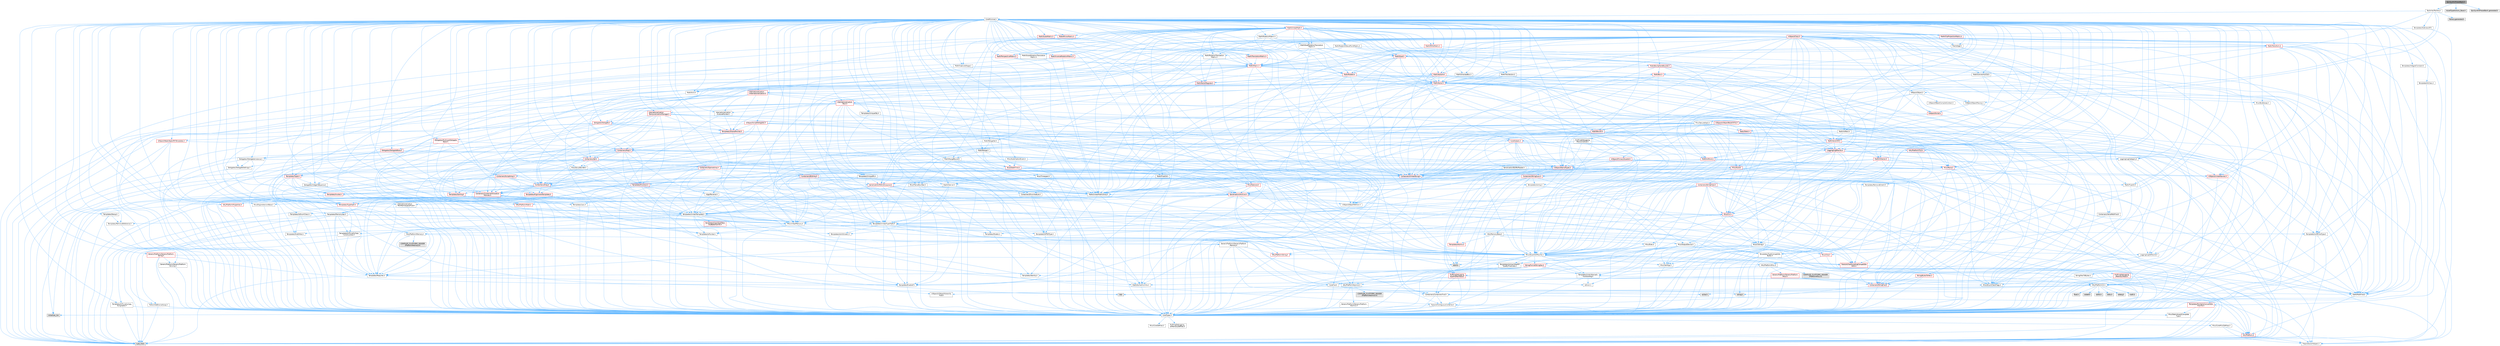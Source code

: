 digraph "EpicSynth1PresetBank.h"
{
 // INTERACTIVE_SVG=YES
 // LATEX_PDF_SIZE
  bgcolor="transparent";
  edge [fontname=Helvetica,fontsize=10,labelfontname=Helvetica,labelfontsize=10];
  node [fontname=Helvetica,fontsize=10,shape=box,height=0.2,width=0.4];
  Node1 [id="Node000001",label="EpicSynth1PresetBank.h",height=0.2,width=0.4,color="gray40", fillcolor="grey60", style="filled", fontcolor="black",tooltip=" "];
  Node1 -> Node2 [id="edge1_Node000001_Node000002",color="steelblue1",style="solid",tooltip=" "];
  Node2 [id="Node000002",label="Factories/Factory.h",height=0.2,width=0.4,color="grey40", fillcolor="white", style="filled",URL="$d2/d2f/Factory_8h.html",tooltip=" "];
  Node2 -> Node3 [id="edge2_Node000002_Node000003",color="steelblue1",style="solid",tooltip=" "];
  Node3 [id="Node000003",label="CoreMinimal.h",height=0.2,width=0.4,color="grey40", fillcolor="white", style="filled",URL="$d7/d67/CoreMinimal_8h.html",tooltip=" "];
  Node3 -> Node4 [id="edge3_Node000003_Node000004",color="steelblue1",style="solid",tooltip=" "];
  Node4 [id="Node000004",label="CoreTypes.h",height=0.2,width=0.4,color="grey40", fillcolor="white", style="filled",URL="$dc/dec/CoreTypes_8h.html",tooltip=" "];
  Node4 -> Node5 [id="edge4_Node000004_Node000005",color="steelblue1",style="solid",tooltip=" "];
  Node5 [id="Node000005",label="HAL/Platform.h",height=0.2,width=0.4,color="red", fillcolor="#FFF0F0", style="filled",URL="$d9/dd0/Platform_8h.html",tooltip=" "];
  Node5 -> Node8 [id="edge5_Node000005_Node000008",color="steelblue1",style="solid",tooltip=" "];
  Node8 [id="Node000008",label="type_traits",height=0.2,width=0.4,color="grey60", fillcolor="#E0E0E0", style="filled",tooltip=" "];
  Node5 -> Node9 [id="edge6_Node000005_Node000009",color="steelblue1",style="solid",tooltip=" "];
  Node9 [id="Node000009",label="PreprocessorHelpers.h",height=0.2,width=0.4,color="grey40", fillcolor="white", style="filled",URL="$db/ddb/PreprocessorHelpers_8h.html",tooltip=" "];
  Node4 -> Node15 [id="edge7_Node000004_Node000015",color="steelblue1",style="solid",tooltip=" "];
  Node15 [id="Node000015",label="ProfilingDebugging\l/UMemoryDefines.h",height=0.2,width=0.4,color="grey40", fillcolor="white", style="filled",URL="$d2/da2/UMemoryDefines_8h.html",tooltip=" "];
  Node4 -> Node16 [id="edge8_Node000004_Node000016",color="steelblue1",style="solid",tooltip=" "];
  Node16 [id="Node000016",label="Misc/CoreMiscDefines.h",height=0.2,width=0.4,color="grey40", fillcolor="white", style="filled",URL="$da/d38/CoreMiscDefines_8h.html",tooltip=" "];
  Node16 -> Node5 [id="edge9_Node000016_Node000005",color="steelblue1",style="solid",tooltip=" "];
  Node16 -> Node9 [id="edge10_Node000016_Node000009",color="steelblue1",style="solid",tooltip=" "];
  Node4 -> Node17 [id="edge11_Node000004_Node000017",color="steelblue1",style="solid",tooltip=" "];
  Node17 [id="Node000017",label="Misc/CoreDefines.h",height=0.2,width=0.4,color="grey40", fillcolor="white", style="filled",URL="$d3/dd2/CoreDefines_8h.html",tooltip=" "];
  Node3 -> Node18 [id="edge12_Node000003_Node000018",color="steelblue1",style="solid",tooltip=" "];
  Node18 [id="Node000018",label="CoreFwd.h",height=0.2,width=0.4,color="grey40", fillcolor="white", style="filled",URL="$d1/d1e/CoreFwd_8h.html",tooltip=" "];
  Node18 -> Node4 [id="edge13_Node000018_Node000004",color="steelblue1",style="solid",tooltip=" "];
  Node18 -> Node19 [id="edge14_Node000018_Node000019",color="steelblue1",style="solid",tooltip=" "];
  Node19 [id="Node000019",label="Containers/ContainersFwd.h",height=0.2,width=0.4,color="grey40", fillcolor="white", style="filled",URL="$d4/d0a/ContainersFwd_8h.html",tooltip=" "];
  Node19 -> Node5 [id="edge15_Node000019_Node000005",color="steelblue1",style="solid",tooltip=" "];
  Node19 -> Node4 [id="edge16_Node000019_Node000004",color="steelblue1",style="solid",tooltip=" "];
  Node19 -> Node20 [id="edge17_Node000019_Node000020",color="steelblue1",style="solid",tooltip=" "];
  Node20 [id="Node000020",label="Traits/IsContiguousContainer.h",height=0.2,width=0.4,color="grey40", fillcolor="white", style="filled",URL="$d5/d3c/IsContiguousContainer_8h.html",tooltip=" "];
  Node20 -> Node4 [id="edge18_Node000020_Node000004",color="steelblue1",style="solid",tooltip=" "];
  Node20 -> Node21 [id="edge19_Node000020_Node000021",color="steelblue1",style="solid",tooltip=" "];
  Node21 [id="Node000021",label="Misc/StaticAssertComplete\lType.h",height=0.2,width=0.4,color="grey40", fillcolor="white", style="filled",URL="$d5/d4e/StaticAssertCompleteType_8h.html",tooltip=" "];
  Node20 -> Node22 [id="edge20_Node000020_Node000022",color="steelblue1",style="solid",tooltip=" "];
  Node22 [id="Node000022",label="initializer_list",height=0.2,width=0.4,color="grey60", fillcolor="#E0E0E0", style="filled",tooltip=" "];
  Node18 -> Node23 [id="edge21_Node000018_Node000023",color="steelblue1",style="solid",tooltip=" "];
  Node23 [id="Node000023",label="Math/MathFwd.h",height=0.2,width=0.4,color="grey40", fillcolor="white", style="filled",URL="$d2/d10/MathFwd_8h.html",tooltip=" "];
  Node23 -> Node5 [id="edge22_Node000023_Node000005",color="steelblue1",style="solid",tooltip=" "];
  Node18 -> Node24 [id="edge23_Node000018_Node000024",color="steelblue1",style="solid",tooltip=" "];
  Node24 [id="Node000024",label="UObject/UObjectHierarchy\lFwd.h",height=0.2,width=0.4,color="grey40", fillcolor="white", style="filled",URL="$d3/d13/UObjectHierarchyFwd_8h.html",tooltip=" "];
  Node3 -> Node24 [id="edge24_Node000003_Node000024",color="steelblue1",style="solid",tooltip=" "];
  Node3 -> Node19 [id="edge25_Node000003_Node000019",color="steelblue1",style="solid",tooltip=" "];
  Node3 -> Node25 [id="edge26_Node000003_Node000025",color="steelblue1",style="solid",tooltip=" "];
  Node25 [id="Node000025",label="Misc/VarArgs.h",height=0.2,width=0.4,color="grey40", fillcolor="white", style="filled",URL="$d5/d6f/VarArgs_8h.html",tooltip=" "];
  Node25 -> Node4 [id="edge27_Node000025_Node000004",color="steelblue1",style="solid",tooltip=" "];
  Node3 -> Node26 [id="edge28_Node000003_Node000026",color="steelblue1",style="solid",tooltip=" "];
  Node26 [id="Node000026",label="Logging/LogVerbosity.h",height=0.2,width=0.4,color="grey40", fillcolor="white", style="filled",URL="$d2/d8f/LogVerbosity_8h.html",tooltip=" "];
  Node26 -> Node4 [id="edge29_Node000026_Node000004",color="steelblue1",style="solid",tooltip=" "];
  Node3 -> Node27 [id="edge30_Node000003_Node000027",color="steelblue1",style="solid",tooltip=" "];
  Node27 [id="Node000027",label="Misc/OutputDevice.h",height=0.2,width=0.4,color="grey40", fillcolor="white", style="filled",URL="$d7/d32/OutputDevice_8h.html",tooltip=" "];
  Node27 -> Node18 [id="edge31_Node000027_Node000018",color="steelblue1",style="solid",tooltip=" "];
  Node27 -> Node4 [id="edge32_Node000027_Node000004",color="steelblue1",style="solid",tooltip=" "];
  Node27 -> Node26 [id="edge33_Node000027_Node000026",color="steelblue1",style="solid",tooltip=" "];
  Node27 -> Node25 [id="edge34_Node000027_Node000025",color="steelblue1",style="solid",tooltip=" "];
  Node27 -> Node28 [id="edge35_Node000027_Node000028",color="steelblue1",style="solid",tooltip=" "];
  Node28 [id="Node000028",label="Templates/IsArrayOrRefOf\lTypeByPredicate.h",height=0.2,width=0.4,color="grey40", fillcolor="white", style="filled",URL="$d6/da1/IsArrayOrRefOfTypeByPredicate_8h.html",tooltip=" "];
  Node28 -> Node4 [id="edge36_Node000028_Node000004",color="steelblue1",style="solid",tooltip=" "];
  Node27 -> Node29 [id="edge37_Node000027_Node000029",color="steelblue1",style="solid",tooltip=" "];
  Node29 [id="Node000029",label="Templates/IsValidVariadic\lFunctionArg.h",height=0.2,width=0.4,color="grey40", fillcolor="white", style="filled",URL="$d0/dc8/IsValidVariadicFunctionArg_8h.html",tooltip=" "];
  Node29 -> Node4 [id="edge38_Node000029_Node000004",color="steelblue1",style="solid",tooltip=" "];
  Node29 -> Node30 [id="edge39_Node000029_Node000030",color="steelblue1",style="solid",tooltip=" "];
  Node30 [id="Node000030",label="IsEnum.h",height=0.2,width=0.4,color="grey40", fillcolor="white", style="filled",URL="$d4/de5/IsEnum_8h.html",tooltip=" "];
  Node29 -> Node8 [id="edge40_Node000029_Node000008",color="steelblue1",style="solid",tooltip=" "];
  Node27 -> Node31 [id="edge41_Node000027_Node000031",color="steelblue1",style="solid",tooltip=" "];
  Node31 [id="Node000031",label="Traits/IsCharEncodingCompatible\lWith.h",height=0.2,width=0.4,color="red", fillcolor="#FFF0F0", style="filled",URL="$df/dd1/IsCharEncodingCompatibleWith_8h.html",tooltip=" "];
  Node31 -> Node8 [id="edge42_Node000031_Node000008",color="steelblue1",style="solid",tooltip=" "];
  Node3 -> Node33 [id="edge43_Node000003_Node000033",color="steelblue1",style="solid",tooltip=" "];
  Node33 [id="Node000033",label="HAL/PlatformCrt.h",height=0.2,width=0.4,color="grey40", fillcolor="white", style="filled",URL="$d8/d75/PlatformCrt_8h.html",tooltip=" "];
  Node33 -> Node34 [id="edge44_Node000033_Node000034",color="steelblue1",style="solid",tooltip=" "];
  Node34 [id="Node000034",label="new",height=0.2,width=0.4,color="grey60", fillcolor="#E0E0E0", style="filled",tooltip=" "];
  Node33 -> Node35 [id="edge45_Node000033_Node000035",color="steelblue1",style="solid",tooltip=" "];
  Node35 [id="Node000035",label="wchar.h",height=0.2,width=0.4,color="grey60", fillcolor="#E0E0E0", style="filled",tooltip=" "];
  Node33 -> Node36 [id="edge46_Node000033_Node000036",color="steelblue1",style="solid",tooltip=" "];
  Node36 [id="Node000036",label="stddef.h",height=0.2,width=0.4,color="grey60", fillcolor="#E0E0E0", style="filled",tooltip=" "];
  Node33 -> Node37 [id="edge47_Node000033_Node000037",color="steelblue1",style="solid",tooltip=" "];
  Node37 [id="Node000037",label="stdlib.h",height=0.2,width=0.4,color="grey60", fillcolor="#E0E0E0", style="filled",tooltip=" "];
  Node33 -> Node38 [id="edge48_Node000033_Node000038",color="steelblue1",style="solid",tooltip=" "];
  Node38 [id="Node000038",label="stdio.h",height=0.2,width=0.4,color="grey60", fillcolor="#E0E0E0", style="filled",tooltip=" "];
  Node33 -> Node39 [id="edge49_Node000033_Node000039",color="steelblue1",style="solid",tooltip=" "];
  Node39 [id="Node000039",label="stdarg.h",height=0.2,width=0.4,color="grey60", fillcolor="#E0E0E0", style="filled",tooltip=" "];
  Node33 -> Node40 [id="edge50_Node000033_Node000040",color="steelblue1",style="solid",tooltip=" "];
  Node40 [id="Node000040",label="math.h",height=0.2,width=0.4,color="grey60", fillcolor="#E0E0E0", style="filled",tooltip=" "];
  Node33 -> Node41 [id="edge51_Node000033_Node000041",color="steelblue1",style="solid",tooltip=" "];
  Node41 [id="Node000041",label="float.h",height=0.2,width=0.4,color="grey60", fillcolor="#E0E0E0", style="filled",tooltip=" "];
  Node33 -> Node42 [id="edge52_Node000033_Node000042",color="steelblue1",style="solid",tooltip=" "];
  Node42 [id="Node000042",label="string.h",height=0.2,width=0.4,color="grey60", fillcolor="#E0E0E0", style="filled",tooltip=" "];
  Node3 -> Node43 [id="edge53_Node000003_Node000043",color="steelblue1",style="solid",tooltip=" "];
  Node43 [id="Node000043",label="HAL/PlatformMisc.h",height=0.2,width=0.4,color="grey40", fillcolor="white", style="filled",URL="$d0/df5/PlatformMisc_8h.html",tooltip=" "];
  Node43 -> Node4 [id="edge54_Node000043_Node000004",color="steelblue1",style="solid",tooltip=" "];
  Node43 -> Node44 [id="edge55_Node000043_Node000044",color="steelblue1",style="solid",tooltip=" "];
  Node44 [id="Node000044",label="GenericPlatform/GenericPlatform\lMisc.h",height=0.2,width=0.4,color="red", fillcolor="#FFF0F0", style="filled",URL="$db/d9a/GenericPlatformMisc_8h.html",tooltip=" "];
  Node44 -> Node45 [id="edge56_Node000044_Node000045",color="steelblue1",style="solid",tooltip=" "];
  Node45 [id="Node000045",label="Containers/StringFwd.h",height=0.2,width=0.4,color="red", fillcolor="#FFF0F0", style="filled",URL="$df/d37/StringFwd_8h.html",tooltip=" "];
  Node45 -> Node4 [id="edge57_Node000045_Node000004",color="steelblue1",style="solid",tooltip=" "];
  Node45 -> Node20 [id="edge58_Node000045_Node000020",color="steelblue1",style="solid",tooltip=" "];
  Node44 -> Node18 [id="edge59_Node000044_Node000018",color="steelblue1",style="solid",tooltip=" "];
  Node44 -> Node4 [id="edge60_Node000044_Node000004",color="steelblue1",style="solid",tooltip=" "];
  Node44 -> Node33 [id="edge61_Node000044_Node000033",color="steelblue1",style="solid",tooltip=" "];
  Node44 -> Node48 [id="edge62_Node000044_Node000048",color="steelblue1",style="solid",tooltip=" "];
  Node48 [id="Node000048",label="Math/NumericLimits.h",height=0.2,width=0.4,color="grey40", fillcolor="white", style="filled",URL="$df/d1b/NumericLimits_8h.html",tooltip=" "];
  Node48 -> Node4 [id="edge63_Node000048_Node000004",color="steelblue1",style="solid",tooltip=" "];
  Node44 -> Node50 [id="edge64_Node000044_Node000050",color="steelblue1",style="solid",tooltip=" "];
  Node50 [id="Node000050",label="Misc/EnumClassFlags.h",height=0.2,width=0.4,color="grey40", fillcolor="white", style="filled",URL="$d8/de7/EnumClassFlags_8h.html",tooltip=" "];
  Node43 -> Node53 [id="edge65_Node000043_Node000053",color="steelblue1",style="solid",tooltip=" "];
  Node53 [id="Node000053",label="COMPILED_PLATFORM_HEADER\l(PlatformMisc.h)",height=0.2,width=0.4,color="grey60", fillcolor="#E0E0E0", style="filled",tooltip=" "];
  Node43 -> Node54 [id="edge66_Node000043_Node000054",color="steelblue1",style="solid",tooltip=" "];
  Node54 [id="Node000054",label="ProfilingDebugging\l/CpuProfilerTrace.h",height=0.2,width=0.4,color="red", fillcolor="#FFF0F0", style="filled",URL="$da/dcb/CpuProfilerTrace_8h.html",tooltip=" "];
  Node54 -> Node4 [id="edge67_Node000054_Node000004",color="steelblue1",style="solid",tooltip=" "];
  Node54 -> Node19 [id="edge68_Node000054_Node000019",color="steelblue1",style="solid",tooltip=" "];
  Node54 -> Node55 [id="edge69_Node000054_Node000055",color="steelblue1",style="solid",tooltip=" "];
  Node55 [id="Node000055",label="HAL/PlatformAtomics.h",height=0.2,width=0.4,color="grey40", fillcolor="white", style="filled",URL="$d3/d36/PlatformAtomics_8h.html",tooltip=" "];
  Node55 -> Node4 [id="edge70_Node000055_Node000004",color="steelblue1",style="solid",tooltip=" "];
  Node55 -> Node56 [id="edge71_Node000055_Node000056",color="steelblue1",style="solid",tooltip=" "];
  Node56 [id="Node000056",label="GenericPlatform/GenericPlatform\lAtomics.h",height=0.2,width=0.4,color="grey40", fillcolor="white", style="filled",URL="$da/d72/GenericPlatformAtomics_8h.html",tooltip=" "];
  Node56 -> Node4 [id="edge72_Node000056_Node000004",color="steelblue1",style="solid",tooltip=" "];
  Node55 -> Node57 [id="edge73_Node000055_Node000057",color="steelblue1",style="solid",tooltip=" "];
  Node57 [id="Node000057",label="COMPILED_PLATFORM_HEADER\l(PlatformAtomics.h)",height=0.2,width=0.4,color="grey60", fillcolor="#E0E0E0", style="filled",tooltip=" "];
  Node54 -> Node9 [id="edge74_Node000054_Node000009",color="steelblue1",style="solid",tooltip=" "];
  Node3 -> Node62 [id="edge75_Node000003_Node000062",color="steelblue1",style="solid",tooltip=" "];
  Node62 [id="Node000062",label="Misc/AssertionMacros.h",height=0.2,width=0.4,color="grey40", fillcolor="white", style="filled",URL="$d0/dfa/AssertionMacros_8h.html",tooltip=" "];
  Node62 -> Node4 [id="edge76_Node000062_Node000004",color="steelblue1",style="solid",tooltip=" "];
  Node62 -> Node5 [id="edge77_Node000062_Node000005",color="steelblue1",style="solid",tooltip=" "];
  Node62 -> Node43 [id="edge78_Node000062_Node000043",color="steelblue1",style="solid",tooltip=" "];
  Node62 -> Node9 [id="edge79_Node000062_Node000009",color="steelblue1",style="solid",tooltip=" "];
  Node62 -> Node63 [id="edge80_Node000062_Node000063",color="steelblue1",style="solid",tooltip=" "];
  Node63 [id="Node000063",label="Templates/EnableIf.h",height=0.2,width=0.4,color="grey40", fillcolor="white", style="filled",URL="$d7/d60/EnableIf_8h.html",tooltip=" "];
  Node63 -> Node4 [id="edge81_Node000063_Node000004",color="steelblue1",style="solid",tooltip=" "];
  Node62 -> Node28 [id="edge82_Node000062_Node000028",color="steelblue1",style="solid",tooltip=" "];
  Node62 -> Node29 [id="edge83_Node000062_Node000029",color="steelblue1",style="solid",tooltip=" "];
  Node62 -> Node31 [id="edge84_Node000062_Node000031",color="steelblue1",style="solid",tooltip=" "];
  Node62 -> Node25 [id="edge85_Node000062_Node000025",color="steelblue1",style="solid",tooltip=" "];
  Node62 -> Node64 [id="edge86_Node000062_Node000064",color="steelblue1",style="solid",tooltip=" "];
  Node64 [id="Node000064",label="String/FormatStringSan.h",height=0.2,width=0.4,color="red", fillcolor="#FFF0F0", style="filled",URL="$d3/d8b/FormatStringSan_8h.html",tooltip=" "];
  Node64 -> Node8 [id="edge87_Node000064_Node000008",color="steelblue1",style="solid",tooltip=" "];
  Node64 -> Node4 [id="edge88_Node000064_Node000004",color="steelblue1",style="solid",tooltip=" "];
  Node64 -> Node65 [id="edge89_Node000064_Node000065",color="steelblue1",style="solid",tooltip=" "];
  Node65 [id="Node000065",label="Templates/Requires.h",height=0.2,width=0.4,color="grey40", fillcolor="white", style="filled",URL="$dc/d96/Requires_8h.html",tooltip=" "];
  Node65 -> Node63 [id="edge90_Node000065_Node000063",color="steelblue1",style="solid",tooltip=" "];
  Node65 -> Node8 [id="edge91_Node000065_Node000008",color="steelblue1",style="solid",tooltip=" "];
  Node64 -> Node66 [id="edge92_Node000064_Node000066",color="steelblue1",style="solid",tooltip=" "];
  Node66 [id="Node000066",label="Templates/Identity.h",height=0.2,width=0.4,color="grey40", fillcolor="white", style="filled",URL="$d0/dd5/Identity_8h.html",tooltip=" "];
  Node64 -> Node29 [id="edge93_Node000064_Node000029",color="steelblue1",style="solid",tooltip=" "];
  Node64 -> Node19 [id="edge94_Node000064_Node000019",color="steelblue1",style="solid",tooltip=" "];
  Node62 -> Node70 [id="edge95_Node000062_Node000070",color="steelblue1",style="solid",tooltip=" "];
  Node70 [id="Node000070",label="atomic",height=0.2,width=0.4,color="grey60", fillcolor="#E0E0E0", style="filled",tooltip=" "];
  Node3 -> Node71 [id="edge96_Node000003_Node000071",color="steelblue1",style="solid",tooltip=" "];
  Node71 [id="Node000071",label="Templates/IsPointer.h",height=0.2,width=0.4,color="grey40", fillcolor="white", style="filled",URL="$d7/d05/IsPointer_8h.html",tooltip=" "];
  Node71 -> Node4 [id="edge97_Node000071_Node000004",color="steelblue1",style="solid",tooltip=" "];
  Node3 -> Node72 [id="edge98_Node000003_Node000072",color="steelblue1",style="solid",tooltip=" "];
  Node72 [id="Node000072",label="HAL/PlatformMemory.h",height=0.2,width=0.4,color="grey40", fillcolor="white", style="filled",URL="$de/d68/PlatformMemory_8h.html",tooltip=" "];
  Node72 -> Node4 [id="edge99_Node000072_Node000004",color="steelblue1",style="solid",tooltip=" "];
  Node72 -> Node73 [id="edge100_Node000072_Node000073",color="steelblue1",style="solid",tooltip=" "];
  Node73 [id="Node000073",label="GenericPlatform/GenericPlatform\lMemory.h",height=0.2,width=0.4,color="grey40", fillcolor="white", style="filled",URL="$dd/d22/GenericPlatformMemory_8h.html",tooltip=" "];
  Node73 -> Node18 [id="edge101_Node000073_Node000018",color="steelblue1",style="solid",tooltip=" "];
  Node73 -> Node4 [id="edge102_Node000073_Node000004",color="steelblue1",style="solid",tooltip=" "];
  Node73 -> Node74 [id="edge103_Node000073_Node000074",color="steelblue1",style="solid",tooltip=" "];
  Node74 [id="Node000074",label="HAL/PlatformString.h",height=0.2,width=0.4,color="red", fillcolor="#FFF0F0", style="filled",URL="$db/db5/PlatformString_8h.html",tooltip=" "];
  Node74 -> Node4 [id="edge104_Node000074_Node000004",color="steelblue1",style="solid",tooltip=" "];
  Node73 -> Node42 [id="edge105_Node000073_Node000042",color="steelblue1",style="solid",tooltip=" "];
  Node73 -> Node35 [id="edge106_Node000073_Node000035",color="steelblue1",style="solid",tooltip=" "];
  Node72 -> Node76 [id="edge107_Node000072_Node000076",color="steelblue1",style="solid",tooltip=" "];
  Node76 [id="Node000076",label="COMPILED_PLATFORM_HEADER\l(PlatformMemory.h)",height=0.2,width=0.4,color="grey60", fillcolor="#E0E0E0", style="filled",tooltip=" "];
  Node3 -> Node55 [id="edge108_Node000003_Node000055",color="steelblue1",style="solid",tooltip=" "];
  Node3 -> Node77 [id="edge109_Node000003_Node000077",color="steelblue1",style="solid",tooltip=" "];
  Node77 [id="Node000077",label="Misc/Exec.h",height=0.2,width=0.4,color="grey40", fillcolor="white", style="filled",URL="$de/ddb/Exec_8h.html",tooltip=" "];
  Node77 -> Node4 [id="edge110_Node000077_Node000004",color="steelblue1",style="solid",tooltip=" "];
  Node77 -> Node62 [id="edge111_Node000077_Node000062",color="steelblue1",style="solid",tooltip=" "];
  Node3 -> Node78 [id="edge112_Node000003_Node000078",color="steelblue1",style="solid",tooltip=" "];
  Node78 [id="Node000078",label="HAL/MemoryBase.h",height=0.2,width=0.4,color="grey40", fillcolor="white", style="filled",URL="$d6/d9f/MemoryBase_8h.html",tooltip=" "];
  Node78 -> Node4 [id="edge113_Node000078_Node000004",color="steelblue1",style="solid",tooltip=" "];
  Node78 -> Node55 [id="edge114_Node000078_Node000055",color="steelblue1",style="solid",tooltip=" "];
  Node78 -> Node33 [id="edge115_Node000078_Node000033",color="steelblue1",style="solid",tooltip=" "];
  Node78 -> Node77 [id="edge116_Node000078_Node000077",color="steelblue1",style="solid",tooltip=" "];
  Node78 -> Node27 [id="edge117_Node000078_Node000027",color="steelblue1",style="solid",tooltip=" "];
  Node78 -> Node79 [id="edge118_Node000078_Node000079",color="steelblue1",style="solid",tooltip=" "];
  Node79 [id="Node000079",label="Templates/Atomic.h",height=0.2,width=0.4,color="red", fillcolor="#FFF0F0", style="filled",URL="$d3/d91/Atomic_8h.html",tooltip=" "];
  Node79 -> Node70 [id="edge119_Node000079_Node000070",color="steelblue1",style="solid",tooltip=" "];
  Node3 -> Node88 [id="edge120_Node000003_Node000088",color="steelblue1",style="solid",tooltip=" "];
  Node88 [id="Node000088",label="HAL/UnrealMemory.h",height=0.2,width=0.4,color="grey40", fillcolor="white", style="filled",URL="$d9/d96/UnrealMemory_8h.html",tooltip=" "];
  Node88 -> Node4 [id="edge121_Node000088_Node000004",color="steelblue1",style="solid",tooltip=" "];
  Node88 -> Node73 [id="edge122_Node000088_Node000073",color="steelblue1",style="solid",tooltip=" "];
  Node88 -> Node78 [id="edge123_Node000088_Node000078",color="steelblue1",style="solid",tooltip=" "];
  Node88 -> Node72 [id="edge124_Node000088_Node000072",color="steelblue1",style="solid",tooltip=" "];
  Node88 -> Node89 [id="edge125_Node000088_Node000089",color="steelblue1",style="solid",tooltip=" "];
  Node89 [id="Node000089",label="ProfilingDebugging\l/MemoryTrace.h",height=0.2,width=0.4,color="red", fillcolor="#FFF0F0", style="filled",URL="$da/dd7/MemoryTrace_8h.html",tooltip=" "];
  Node89 -> Node5 [id="edge126_Node000089_Node000005",color="steelblue1",style="solid",tooltip=" "];
  Node89 -> Node50 [id="edge127_Node000089_Node000050",color="steelblue1",style="solid",tooltip=" "];
  Node88 -> Node71 [id="edge128_Node000088_Node000071",color="steelblue1",style="solid",tooltip=" "];
  Node3 -> Node90 [id="edge129_Node000003_Node000090",color="steelblue1",style="solid",tooltip=" "];
  Node90 [id="Node000090",label="Templates/IsArithmetic.h",height=0.2,width=0.4,color="grey40", fillcolor="white", style="filled",URL="$d2/d5d/IsArithmetic_8h.html",tooltip=" "];
  Node90 -> Node4 [id="edge130_Node000090_Node000004",color="steelblue1",style="solid",tooltip=" "];
  Node3 -> Node84 [id="edge131_Node000003_Node000084",color="steelblue1",style="solid",tooltip=" "];
  Node84 [id="Node000084",label="Templates/AndOrNot.h",height=0.2,width=0.4,color="grey40", fillcolor="white", style="filled",URL="$db/d0a/AndOrNot_8h.html",tooltip=" "];
  Node84 -> Node4 [id="edge132_Node000084_Node000004",color="steelblue1",style="solid",tooltip=" "];
  Node3 -> Node91 [id="edge133_Node000003_Node000091",color="steelblue1",style="solid",tooltip=" "];
  Node91 [id="Node000091",label="Templates/IsPODType.h",height=0.2,width=0.4,color="grey40", fillcolor="white", style="filled",URL="$d7/db1/IsPODType_8h.html",tooltip=" "];
  Node91 -> Node4 [id="edge134_Node000091_Node000004",color="steelblue1",style="solid",tooltip=" "];
  Node3 -> Node92 [id="edge135_Node000003_Node000092",color="steelblue1",style="solid",tooltip=" "];
  Node92 [id="Node000092",label="Templates/IsUECoreType.h",height=0.2,width=0.4,color="grey40", fillcolor="white", style="filled",URL="$d1/db8/IsUECoreType_8h.html",tooltip=" "];
  Node92 -> Node4 [id="edge136_Node000092_Node000004",color="steelblue1",style="solid",tooltip=" "];
  Node92 -> Node8 [id="edge137_Node000092_Node000008",color="steelblue1",style="solid",tooltip=" "];
  Node3 -> Node85 [id="edge138_Node000003_Node000085",color="steelblue1",style="solid",tooltip=" "];
  Node85 [id="Node000085",label="Templates/IsTriviallyCopy\lConstructible.h",height=0.2,width=0.4,color="grey40", fillcolor="white", style="filled",URL="$d3/d78/IsTriviallyCopyConstructible_8h.html",tooltip=" "];
  Node85 -> Node4 [id="edge139_Node000085_Node000004",color="steelblue1",style="solid",tooltip=" "];
  Node85 -> Node8 [id="edge140_Node000085_Node000008",color="steelblue1",style="solid",tooltip=" "];
  Node3 -> Node93 [id="edge141_Node000003_Node000093",color="steelblue1",style="solid",tooltip=" "];
  Node93 [id="Node000093",label="Templates/UnrealTypeTraits.h",height=0.2,width=0.4,color="grey40", fillcolor="white", style="filled",URL="$d2/d2d/UnrealTypeTraits_8h.html",tooltip=" "];
  Node93 -> Node4 [id="edge142_Node000093_Node000004",color="steelblue1",style="solid",tooltip=" "];
  Node93 -> Node71 [id="edge143_Node000093_Node000071",color="steelblue1",style="solid",tooltip=" "];
  Node93 -> Node62 [id="edge144_Node000093_Node000062",color="steelblue1",style="solid",tooltip=" "];
  Node93 -> Node84 [id="edge145_Node000093_Node000084",color="steelblue1",style="solid",tooltip=" "];
  Node93 -> Node63 [id="edge146_Node000093_Node000063",color="steelblue1",style="solid",tooltip=" "];
  Node93 -> Node90 [id="edge147_Node000093_Node000090",color="steelblue1",style="solid",tooltip=" "];
  Node93 -> Node30 [id="edge148_Node000093_Node000030",color="steelblue1",style="solid",tooltip=" "];
  Node93 -> Node94 [id="edge149_Node000093_Node000094",color="steelblue1",style="solid",tooltip=" "];
  Node94 [id="Node000094",label="Templates/Models.h",height=0.2,width=0.4,color="grey40", fillcolor="white", style="filled",URL="$d3/d0c/Models_8h.html",tooltip=" "];
  Node94 -> Node66 [id="edge150_Node000094_Node000066",color="steelblue1",style="solid",tooltip=" "];
  Node93 -> Node91 [id="edge151_Node000093_Node000091",color="steelblue1",style="solid",tooltip=" "];
  Node93 -> Node92 [id="edge152_Node000093_Node000092",color="steelblue1",style="solid",tooltip=" "];
  Node93 -> Node85 [id="edge153_Node000093_Node000085",color="steelblue1",style="solid",tooltip=" "];
  Node3 -> Node63 [id="edge154_Node000003_Node000063",color="steelblue1",style="solid",tooltip=" "];
  Node3 -> Node95 [id="edge155_Node000003_Node000095",color="steelblue1",style="solid",tooltip=" "];
  Node95 [id="Node000095",label="Templates/RemoveReference.h",height=0.2,width=0.4,color="grey40", fillcolor="white", style="filled",URL="$da/dbe/RemoveReference_8h.html",tooltip=" "];
  Node95 -> Node4 [id="edge156_Node000095_Node000004",color="steelblue1",style="solid",tooltip=" "];
  Node3 -> Node96 [id="edge157_Node000003_Node000096",color="steelblue1",style="solid",tooltip=" "];
  Node96 [id="Node000096",label="Templates/IntegralConstant.h",height=0.2,width=0.4,color="grey40", fillcolor="white", style="filled",URL="$db/d1b/IntegralConstant_8h.html",tooltip=" "];
  Node96 -> Node4 [id="edge158_Node000096_Node000004",color="steelblue1",style="solid",tooltip=" "];
  Node3 -> Node97 [id="edge159_Node000003_Node000097",color="steelblue1",style="solid",tooltip=" "];
  Node97 [id="Node000097",label="Templates/IsClass.h",height=0.2,width=0.4,color="grey40", fillcolor="white", style="filled",URL="$db/dcb/IsClass_8h.html",tooltip=" "];
  Node97 -> Node4 [id="edge160_Node000097_Node000004",color="steelblue1",style="solid",tooltip=" "];
  Node3 -> Node98 [id="edge161_Node000003_Node000098",color="steelblue1",style="solid",tooltip=" "];
  Node98 [id="Node000098",label="Templates/TypeCompatible\lBytes.h",height=0.2,width=0.4,color="grey40", fillcolor="white", style="filled",URL="$df/d0a/TypeCompatibleBytes_8h.html",tooltip=" "];
  Node98 -> Node4 [id="edge162_Node000098_Node000004",color="steelblue1",style="solid",tooltip=" "];
  Node98 -> Node42 [id="edge163_Node000098_Node000042",color="steelblue1",style="solid",tooltip=" "];
  Node98 -> Node34 [id="edge164_Node000098_Node000034",color="steelblue1",style="solid",tooltip=" "];
  Node98 -> Node8 [id="edge165_Node000098_Node000008",color="steelblue1",style="solid",tooltip=" "];
  Node3 -> Node20 [id="edge166_Node000003_Node000020",color="steelblue1",style="solid",tooltip=" "];
  Node3 -> Node99 [id="edge167_Node000003_Node000099",color="steelblue1",style="solid",tooltip=" "];
  Node99 [id="Node000099",label="Templates/UnrealTemplate.h",height=0.2,width=0.4,color="grey40", fillcolor="white", style="filled",URL="$d4/d24/UnrealTemplate_8h.html",tooltip=" "];
  Node99 -> Node4 [id="edge168_Node000099_Node000004",color="steelblue1",style="solid",tooltip=" "];
  Node99 -> Node71 [id="edge169_Node000099_Node000071",color="steelblue1",style="solid",tooltip=" "];
  Node99 -> Node88 [id="edge170_Node000099_Node000088",color="steelblue1",style="solid",tooltip=" "];
  Node99 -> Node100 [id="edge171_Node000099_Node000100",color="steelblue1",style="solid",tooltip=" "];
  Node100 [id="Node000100",label="Templates/CopyQualifiers\lAndRefsFromTo.h",height=0.2,width=0.4,color="red", fillcolor="#FFF0F0", style="filled",URL="$d3/db3/CopyQualifiersAndRefsFromTo_8h.html",tooltip=" "];
  Node99 -> Node93 [id="edge172_Node000099_Node000093",color="steelblue1",style="solid",tooltip=" "];
  Node99 -> Node95 [id="edge173_Node000099_Node000095",color="steelblue1",style="solid",tooltip=" "];
  Node99 -> Node65 [id="edge174_Node000099_Node000065",color="steelblue1",style="solid",tooltip=" "];
  Node99 -> Node98 [id="edge175_Node000099_Node000098",color="steelblue1",style="solid",tooltip=" "];
  Node99 -> Node66 [id="edge176_Node000099_Node000066",color="steelblue1",style="solid",tooltip=" "];
  Node99 -> Node20 [id="edge177_Node000099_Node000020",color="steelblue1",style="solid",tooltip=" "];
  Node99 -> Node102 [id="edge178_Node000099_Node000102",color="steelblue1",style="solid",tooltip=" "];
  Node102 [id="Node000102",label="Traits/UseBitwiseSwap.h",height=0.2,width=0.4,color="grey40", fillcolor="white", style="filled",URL="$db/df3/UseBitwiseSwap_8h.html",tooltip=" "];
  Node102 -> Node4 [id="edge179_Node000102_Node000004",color="steelblue1",style="solid",tooltip=" "];
  Node102 -> Node8 [id="edge180_Node000102_Node000008",color="steelblue1",style="solid",tooltip=" "];
  Node99 -> Node8 [id="edge181_Node000099_Node000008",color="steelblue1",style="solid",tooltip=" "];
  Node3 -> Node48 [id="edge182_Node000003_Node000048",color="steelblue1",style="solid",tooltip=" "];
  Node3 -> Node103 [id="edge183_Node000003_Node000103",color="steelblue1",style="solid",tooltip=" "];
  Node103 [id="Node000103",label="HAL/PlatformMath.h",height=0.2,width=0.4,color="red", fillcolor="#FFF0F0", style="filled",URL="$dc/d53/PlatformMath_8h.html",tooltip=" "];
  Node103 -> Node4 [id="edge184_Node000103_Node000004",color="steelblue1",style="solid",tooltip=" "];
  Node3 -> Node86 [id="edge185_Node000003_Node000086",color="steelblue1",style="solid",tooltip=" "];
  Node86 [id="Node000086",label="Templates/IsTriviallyCopy\lAssignable.h",height=0.2,width=0.4,color="grey40", fillcolor="white", style="filled",URL="$d2/df2/IsTriviallyCopyAssignable_8h.html",tooltip=" "];
  Node86 -> Node4 [id="edge186_Node000086_Node000004",color="steelblue1",style="solid",tooltip=" "];
  Node86 -> Node8 [id="edge187_Node000086_Node000008",color="steelblue1",style="solid",tooltip=" "];
  Node3 -> Node111 [id="edge188_Node000003_Node000111",color="steelblue1",style="solid",tooltip=" "];
  Node111 [id="Node000111",label="Templates/MemoryOps.h",height=0.2,width=0.4,color="grey40", fillcolor="white", style="filled",URL="$db/dea/MemoryOps_8h.html",tooltip=" "];
  Node111 -> Node4 [id="edge189_Node000111_Node000004",color="steelblue1",style="solid",tooltip=" "];
  Node111 -> Node88 [id="edge190_Node000111_Node000088",color="steelblue1",style="solid",tooltip=" "];
  Node111 -> Node86 [id="edge191_Node000111_Node000086",color="steelblue1",style="solid",tooltip=" "];
  Node111 -> Node85 [id="edge192_Node000111_Node000085",color="steelblue1",style="solid",tooltip=" "];
  Node111 -> Node65 [id="edge193_Node000111_Node000065",color="steelblue1",style="solid",tooltip=" "];
  Node111 -> Node93 [id="edge194_Node000111_Node000093",color="steelblue1",style="solid",tooltip=" "];
  Node111 -> Node102 [id="edge195_Node000111_Node000102",color="steelblue1",style="solid",tooltip=" "];
  Node111 -> Node34 [id="edge196_Node000111_Node000034",color="steelblue1",style="solid",tooltip=" "];
  Node111 -> Node8 [id="edge197_Node000111_Node000008",color="steelblue1",style="solid",tooltip=" "];
  Node3 -> Node112 [id="edge198_Node000003_Node000112",color="steelblue1",style="solid",tooltip=" "];
  Node112 [id="Node000112",label="Containers/ContainerAllocation\lPolicies.h",height=0.2,width=0.4,color="red", fillcolor="#FFF0F0", style="filled",URL="$d7/dff/ContainerAllocationPolicies_8h.html",tooltip=" "];
  Node112 -> Node4 [id="edge199_Node000112_Node000004",color="steelblue1",style="solid",tooltip=" "];
  Node112 -> Node112 [id="edge200_Node000112_Node000112",color="steelblue1",style="solid",tooltip=" "];
  Node112 -> Node103 [id="edge201_Node000112_Node000103",color="steelblue1",style="solid",tooltip=" "];
  Node112 -> Node88 [id="edge202_Node000112_Node000088",color="steelblue1",style="solid",tooltip=" "];
  Node112 -> Node48 [id="edge203_Node000112_Node000048",color="steelblue1",style="solid",tooltip=" "];
  Node112 -> Node62 [id="edge204_Node000112_Node000062",color="steelblue1",style="solid",tooltip=" "];
  Node112 -> Node111 [id="edge205_Node000112_Node000111",color="steelblue1",style="solid",tooltip=" "];
  Node112 -> Node98 [id="edge206_Node000112_Node000098",color="steelblue1",style="solid",tooltip=" "];
  Node112 -> Node8 [id="edge207_Node000112_Node000008",color="steelblue1",style="solid",tooltip=" "];
  Node3 -> Node115 [id="edge208_Node000003_Node000115",color="steelblue1",style="solid",tooltip=" "];
  Node115 [id="Node000115",label="Templates/IsEnumClass.h",height=0.2,width=0.4,color="grey40", fillcolor="white", style="filled",URL="$d7/d15/IsEnumClass_8h.html",tooltip=" "];
  Node115 -> Node4 [id="edge209_Node000115_Node000004",color="steelblue1",style="solid",tooltip=" "];
  Node115 -> Node84 [id="edge210_Node000115_Node000084",color="steelblue1",style="solid",tooltip=" "];
  Node3 -> Node116 [id="edge211_Node000003_Node000116",color="steelblue1",style="solid",tooltip=" "];
  Node116 [id="Node000116",label="HAL/PlatformProperties.h",height=0.2,width=0.4,color="red", fillcolor="#FFF0F0", style="filled",URL="$d9/db0/PlatformProperties_8h.html",tooltip=" "];
  Node116 -> Node4 [id="edge212_Node000116_Node000004",color="steelblue1",style="solid",tooltip=" "];
  Node3 -> Node119 [id="edge213_Node000003_Node000119",color="steelblue1",style="solid",tooltip=" "];
  Node119 [id="Node000119",label="Misc/EngineVersionBase.h",height=0.2,width=0.4,color="grey40", fillcolor="white", style="filled",URL="$d5/d2b/EngineVersionBase_8h.html",tooltip=" "];
  Node119 -> Node4 [id="edge214_Node000119_Node000004",color="steelblue1",style="solid",tooltip=" "];
  Node3 -> Node120 [id="edge215_Node000003_Node000120",color="steelblue1",style="solid",tooltip=" "];
  Node120 [id="Node000120",label="Internationalization\l/TextNamespaceFwd.h",height=0.2,width=0.4,color="grey40", fillcolor="white", style="filled",URL="$d8/d97/TextNamespaceFwd_8h.html",tooltip=" "];
  Node120 -> Node4 [id="edge216_Node000120_Node000004",color="steelblue1",style="solid",tooltip=" "];
  Node3 -> Node121 [id="edge217_Node000003_Node000121",color="steelblue1",style="solid",tooltip=" "];
  Node121 [id="Node000121",label="Serialization/Archive.h",height=0.2,width=0.4,color="red", fillcolor="#FFF0F0", style="filled",URL="$d7/d3b/Archive_8h.html",tooltip=" "];
  Node121 -> Node18 [id="edge218_Node000121_Node000018",color="steelblue1",style="solid",tooltip=" "];
  Node121 -> Node4 [id="edge219_Node000121_Node000004",color="steelblue1",style="solid",tooltip=" "];
  Node121 -> Node116 [id="edge220_Node000121_Node000116",color="steelblue1",style="solid",tooltip=" "];
  Node121 -> Node120 [id="edge221_Node000121_Node000120",color="steelblue1",style="solid",tooltip=" "];
  Node121 -> Node23 [id="edge222_Node000121_Node000023",color="steelblue1",style="solid",tooltip=" "];
  Node121 -> Node62 [id="edge223_Node000121_Node000062",color="steelblue1",style="solid",tooltip=" "];
  Node121 -> Node119 [id="edge224_Node000121_Node000119",color="steelblue1",style="solid",tooltip=" "];
  Node121 -> Node25 [id="edge225_Node000121_Node000025",color="steelblue1",style="solid",tooltip=" "];
  Node121 -> Node63 [id="edge226_Node000121_Node000063",color="steelblue1",style="solid",tooltip=" "];
  Node121 -> Node28 [id="edge227_Node000121_Node000028",color="steelblue1",style="solid",tooltip=" "];
  Node121 -> Node115 [id="edge228_Node000121_Node000115",color="steelblue1",style="solid",tooltip=" "];
  Node121 -> Node29 [id="edge229_Node000121_Node000029",color="steelblue1",style="solid",tooltip=" "];
  Node121 -> Node99 [id="edge230_Node000121_Node000099",color="steelblue1",style="solid",tooltip=" "];
  Node121 -> Node31 [id="edge231_Node000121_Node000031",color="steelblue1",style="solid",tooltip=" "];
  Node121 -> Node124 [id="edge232_Node000121_Node000124",color="steelblue1",style="solid",tooltip=" "];
  Node124 [id="Node000124",label="UObject/ObjectVersion.h",height=0.2,width=0.4,color="grey40", fillcolor="white", style="filled",URL="$da/d63/ObjectVersion_8h.html",tooltip=" "];
  Node124 -> Node4 [id="edge233_Node000124_Node000004",color="steelblue1",style="solid",tooltip=" "];
  Node3 -> Node125 [id="edge234_Node000003_Node000125",color="steelblue1",style="solid",tooltip=" "];
  Node125 [id="Node000125",label="Templates/Less.h",height=0.2,width=0.4,color="grey40", fillcolor="white", style="filled",URL="$de/dc8/Less_8h.html",tooltip=" "];
  Node125 -> Node4 [id="edge235_Node000125_Node000004",color="steelblue1",style="solid",tooltip=" "];
  Node125 -> Node99 [id="edge236_Node000125_Node000099",color="steelblue1",style="solid",tooltip=" "];
  Node3 -> Node126 [id="edge237_Node000003_Node000126",color="steelblue1",style="solid",tooltip=" "];
  Node126 [id="Node000126",label="Templates/Sorting.h",height=0.2,width=0.4,color="red", fillcolor="#FFF0F0", style="filled",URL="$d3/d9e/Sorting_8h.html",tooltip=" "];
  Node126 -> Node4 [id="edge238_Node000126_Node000004",color="steelblue1",style="solid",tooltip=" "];
  Node126 -> Node103 [id="edge239_Node000126_Node000103",color="steelblue1",style="solid",tooltip=" "];
  Node126 -> Node125 [id="edge240_Node000126_Node000125",color="steelblue1",style="solid",tooltip=" "];
  Node3 -> Node137 [id="edge241_Node000003_Node000137",color="steelblue1",style="solid",tooltip=" "];
  Node137 [id="Node000137",label="Misc/Char.h",height=0.2,width=0.4,color="red", fillcolor="#FFF0F0", style="filled",URL="$d0/d58/Char_8h.html",tooltip=" "];
  Node137 -> Node4 [id="edge242_Node000137_Node000004",color="steelblue1",style="solid",tooltip=" "];
  Node137 -> Node8 [id="edge243_Node000137_Node000008",color="steelblue1",style="solid",tooltip=" "];
  Node3 -> Node140 [id="edge244_Node000003_Node000140",color="steelblue1",style="solid",tooltip=" "];
  Node140 [id="Node000140",label="GenericPlatform/GenericPlatform\lStricmp.h",height=0.2,width=0.4,color="grey40", fillcolor="white", style="filled",URL="$d2/d86/GenericPlatformStricmp_8h.html",tooltip=" "];
  Node140 -> Node4 [id="edge245_Node000140_Node000004",color="steelblue1",style="solid",tooltip=" "];
  Node3 -> Node141 [id="edge246_Node000003_Node000141",color="steelblue1",style="solid",tooltip=" "];
  Node141 [id="Node000141",label="GenericPlatform/GenericPlatform\lString.h",height=0.2,width=0.4,color="red", fillcolor="#FFF0F0", style="filled",URL="$dd/d20/GenericPlatformString_8h.html",tooltip=" "];
  Node141 -> Node4 [id="edge247_Node000141_Node000004",color="steelblue1",style="solid",tooltip=" "];
  Node141 -> Node140 [id="edge248_Node000141_Node000140",color="steelblue1",style="solid",tooltip=" "];
  Node141 -> Node63 [id="edge249_Node000141_Node000063",color="steelblue1",style="solid",tooltip=" "];
  Node141 -> Node31 [id="edge250_Node000141_Node000031",color="steelblue1",style="solid",tooltip=" "];
  Node141 -> Node8 [id="edge251_Node000141_Node000008",color="steelblue1",style="solid",tooltip=" "];
  Node3 -> Node74 [id="edge252_Node000003_Node000074",color="steelblue1",style="solid",tooltip=" "];
  Node3 -> Node144 [id="edge253_Node000003_Node000144",color="steelblue1",style="solid",tooltip=" "];
  Node144 [id="Node000144",label="Misc/CString.h",height=0.2,width=0.4,color="grey40", fillcolor="white", style="filled",URL="$d2/d49/CString_8h.html",tooltip=" "];
  Node144 -> Node4 [id="edge254_Node000144_Node000004",color="steelblue1",style="solid",tooltip=" "];
  Node144 -> Node33 [id="edge255_Node000144_Node000033",color="steelblue1",style="solid",tooltip=" "];
  Node144 -> Node74 [id="edge256_Node000144_Node000074",color="steelblue1",style="solid",tooltip=" "];
  Node144 -> Node62 [id="edge257_Node000144_Node000062",color="steelblue1",style="solid",tooltip=" "];
  Node144 -> Node137 [id="edge258_Node000144_Node000137",color="steelblue1",style="solid",tooltip=" "];
  Node144 -> Node25 [id="edge259_Node000144_Node000025",color="steelblue1",style="solid",tooltip=" "];
  Node144 -> Node28 [id="edge260_Node000144_Node000028",color="steelblue1",style="solid",tooltip=" "];
  Node144 -> Node29 [id="edge261_Node000144_Node000029",color="steelblue1",style="solid",tooltip=" "];
  Node144 -> Node31 [id="edge262_Node000144_Node000031",color="steelblue1",style="solid",tooltip=" "];
  Node3 -> Node145 [id="edge263_Node000003_Node000145",color="steelblue1",style="solid",tooltip=" "];
  Node145 [id="Node000145",label="Misc/Crc.h",height=0.2,width=0.4,color="red", fillcolor="#FFF0F0", style="filled",URL="$d4/dd2/Crc_8h.html",tooltip=" "];
  Node145 -> Node4 [id="edge264_Node000145_Node000004",color="steelblue1",style="solid",tooltip=" "];
  Node145 -> Node74 [id="edge265_Node000145_Node000074",color="steelblue1",style="solid",tooltip=" "];
  Node145 -> Node62 [id="edge266_Node000145_Node000062",color="steelblue1",style="solid",tooltip=" "];
  Node145 -> Node144 [id="edge267_Node000145_Node000144",color="steelblue1",style="solid",tooltip=" "];
  Node145 -> Node137 [id="edge268_Node000145_Node000137",color="steelblue1",style="solid",tooltip=" "];
  Node145 -> Node93 [id="edge269_Node000145_Node000093",color="steelblue1",style="solid",tooltip=" "];
  Node3 -> Node136 [id="edge270_Node000003_Node000136",color="steelblue1",style="solid",tooltip=" "];
  Node136 [id="Node000136",label="Math/UnrealMathUtility.h",height=0.2,width=0.4,color="grey40", fillcolor="white", style="filled",URL="$db/db8/UnrealMathUtility_8h.html",tooltip=" "];
  Node136 -> Node4 [id="edge271_Node000136_Node000004",color="steelblue1",style="solid",tooltip=" "];
  Node136 -> Node62 [id="edge272_Node000136_Node000062",color="steelblue1",style="solid",tooltip=" "];
  Node136 -> Node103 [id="edge273_Node000136_Node000103",color="steelblue1",style="solid",tooltip=" "];
  Node136 -> Node23 [id="edge274_Node000136_Node000023",color="steelblue1",style="solid",tooltip=" "];
  Node136 -> Node66 [id="edge275_Node000136_Node000066",color="steelblue1",style="solid",tooltip=" "];
  Node136 -> Node65 [id="edge276_Node000136_Node000065",color="steelblue1",style="solid",tooltip=" "];
  Node3 -> Node146 [id="edge277_Node000003_Node000146",color="steelblue1",style="solid",tooltip=" "];
  Node146 [id="Node000146",label="Containers/UnrealString.h",height=0.2,width=0.4,color="red", fillcolor="#FFF0F0", style="filled",URL="$d5/dba/UnrealString_8h.html",tooltip=" "];
  Node3 -> Node150 [id="edge278_Node000003_Node000150",color="steelblue1",style="solid",tooltip=" "];
  Node150 [id="Node000150",label="Containers/Array.h",height=0.2,width=0.4,color="red", fillcolor="#FFF0F0", style="filled",URL="$df/dd0/Array_8h.html",tooltip=" "];
  Node150 -> Node4 [id="edge279_Node000150_Node000004",color="steelblue1",style="solid",tooltip=" "];
  Node150 -> Node62 [id="edge280_Node000150_Node000062",color="steelblue1",style="solid",tooltip=" "];
  Node150 -> Node88 [id="edge281_Node000150_Node000088",color="steelblue1",style="solid",tooltip=" "];
  Node150 -> Node93 [id="edge282_Node000150_Node000093",color="steelblue1",style="solid",tooltip=" "];
  Node150 -> Node99 [id="edge283_Node000150_Node000099",color="steelblue1",style="solid",tooltip=" "];
  Node150 -> Node112 [id="edge284_Node000150_Node000112",color="steelblue1",style="solid",tooltip=" "];
  Node150 -> Node121 [id="edge285_Node000150_Node000121",color="steelblue1",style="solid",tooltip=" "];
  Node150 -> Node129 [id="edge286_Node000150_Node000129",color="steelblue1",style="solid",tooltip=" "];
  Node129 [id="Node000129",label="Templates/Invoke.h",height=0.2,width=0.4,color="red", fillcolor="#FFF0F0", style="filled",URL="$d7/deb/Invoke_8h.html",tooltip=" "];
  Node129 -> Node4 [id="edge287_Node000129_Node000004",color="steelblue1",style="solid",tooltip=" "];
  Node129 -> Node99 [id="edge288_Node000129_Node000099",color="steelblue1",style="solid",tooltip=" "];
  Node129 -> Node8 [id="edge289_Node000129_Node000008",color="steelblue1",style="solid",tooltip=" "];
  Node150 -> Node125 [id="edge290_Node000150_Node000125",color="steelblue1",style="solid",tooltip=" "];
  Node150 -> Node65 [id="edge291_Node000150_Node000065",color="steelblue1",style="solid",tooltip=" "];
  Node150 -> Node126 [id="edge292_Node000150_Node000126",color="steelblue1",style="solid",tooltip=" "];
  Node150 -> Node173 [id="edge293_Node000150_Node000173",color="steelblue1",style="solid",tooltip=" "];
  Node173 [id="Node000173",label="Templates/AlignmentTemplates.h",height=0.2,width=0.4,color="red", fillcolor="#FFF0F0", style="filled",URL="$dd/d32/AlignmentTemplates_8h.html",tooltip=" "];
  Node173 -> Node4 [id="edge294_Node000173_Node000004",color="steelblue1",style="solid",tooltip=" "];
  Node173 -> Node71 [id="edge295_Node000173_Node000071",color="steelblue1",style="solid",tooltip=" "];
  Node150 -> Node8 [id="edge296_Node000150_Node000008",color="steelblue1",style="solid",tooltip=" "];
  Node3 -> Node174 [id="edge297_Node000003_Node000174",color="steelblue1",style="solid",tooltip=" "];
  Node174 [id="Node000174",label="Misc/FrameNumber.h",height=0.2,width=0.4,color="grey40", fillcolor="white", style="filled",URL="$dd/dbd/FrameNumber_8h.html",tooltip=" "];
  Node174 -> Node4 [id="edge298_Node000174_Node000004",color="steelblue1",style="solid",tooltip=" "];
  Node174 -> Node48 [id="edge299_Node000174_Node000048",color="steelblue1",style="solid",tooltip=" "];
  Node174 -> Node136 [id="edge300_Node000174_Node000136",color="steelblue1",style="solid",tooltip=" "];
  Node174 -> Node63 [id="edge301_Node000174_Node000063",color="steelblue1",style="solid",tooltip=" "];
  Node174 -> Node93 [id="edge302_Node000174_Node000093",color="steelblue1",style="solid",tooltip=" "];
  Node3 -> Node175 [id="edge303_Node000003_Node000175",color="steelblue1",style="solid",tooltip=" "];
  Node175 [id="Node000175",label="Misc/Timespan.h",height=0.2,width=0.4,color="grey40", fillcolor="white", style="filled",URL="$da/dd9/Timespan_8h.html",tooltip=" "];
  Node175 -> Node4 [id="edge304_Node000175_Node000004",color="steelblue1",style="solid",tooltip=" "];
  Node175 -> Node176 [id="edge305_Node000175_Node000176",color="steelblue1",style="solid",tooltip=" "];
  Node176 [id="Node000176",label="Math/Interval.h",height=0.2,width=0.4,color="grey40", fillcolor="white", style="filled",URL="$d1/d55/Interval_8h.html",tooltip=" "];
  Node176 -> Node4 [id="edge306_Node000176_Node000004",color="steelblue1",style="solid",tooltip=" "];
  Node176 -> Node90 [id="edge307_Node000176_Node000090",color="steelblue1",style="solid",tooltip=" "];
  Node176 -> Node93 [id="edge308_Node000176_Node000093",color="steelblue1",style="solid",tooltip=" "];
  Node176 -> Node48 [id="edge309_Node000176_Node000048",color="steelblue1",style="solid",tooltip=" "];
  Node176 -> Node136 [id="edge310_Node000176_Node000136",color="steelblue1",style="solid",tooltip=" "];
  Node175 -> Node136 [id="edge311_Node000175_Node000136",color="steelblue1",style="solid",tooltip=" "];
  Node175 -> Node62 [id="edge312_Node000175_Node000062",color="steelblue1",style="solid",tooltip=" "];
  Node3 -> Node177 [id="edge313_Node000003_Node000177",color="steelblue1",style="solid",tooltip=" "];
  Node177 [id="Node000177",label="Containers/StringConv.h",height=0.2,width=0.4,color="red", fillcolor="#FFF0F0", style="filled",URL="$d3/ddf/StringConv_8h.html",tooltip=" "];
  Node177 -> Node4 [id="edge314_Node000177_Node000004",color="steelblue1",style="solid",tooltip=" "];
  Node177 -> Node62 [id="edge315_Node000177_Node000062",color="steelblue1",style="solid",tooltip=" "];
  Node177 -> Node112 [id="edge316_Node000177_Node000112",color="steelblue1",style="solid",tooltip=" "];
  Node177 -> Node150 [id="edge317_Node000177_Node000150",color="steelblue1",style="solid",tooltip=" "];
  Node177 -> Node144 [id="edge318_Node000177_Node000144",color="steelblue1",style="solid",tooltip=" "];
  Node177 -> Node178 [id="edge319_Node000177_Node000178",color="steelblue1",style="solid",tooltip=" "];
  Node178 [id="Node000178",label="Templates/IsArray.h",height=0.2,width=0.4,color="grey40", fillcolor="white", style="filled",URL="$d8/d8d/IsArray_8h.html",tooltip=" "];
  Node178 -> Node4 [id="edge320_Node000178_Node000004",color="steelblue1",style="solid",tooltip=" "];
  Node177 -> Node99 [id="edge321_Node000177_Node000099",color="steelblue1",style="solid",tooltip=" "];
  Node177 -> Node93 [id="edge322_Node000177_Node000093",color="steelblue1",style="solid",tooltip=" "];
  Node177 -> Node31 [id="edge323_Node000177_Node000031",color="steelblue1",style="solid",tooltip=" "];
  Node177 -> Node20 [id="edge324_Node000177_Node000020",color="steelblue1",style="solid",tooltip=" "];
  Node177 -> Node8 [id="edge325_Node000177_Node000008",color="steelblue1",style="solid",tooltip=" "];
  Node3 -> Node179 [id="edge326_Node000003_Node000179",color="steelblue1",style="solid",tooltip=" "];
  Node179 [id="Node000179",label="UObject/UnrealNames.h",height=0.2,width=0.4,color="red", fillcolor="#FFF0F0", style="filled",URL="$d8/db1/UnrealNames_8h.html",tooltip=" "];
  Node179 -> Node4 [id="edge327_Node000179_Node000004",color="steelblue1",style="solid",tooltip=" "];
  Node3 -> Node181 [id="edge328_Node000003_Node000181",color="steelblue1",style="solid",tooltip=" "];
  Node181 [id="Node000181",label="UObject/NameTypes.h",height=0.2,width=0.4,color="red", fillcolor="#FFF0F0", style="filled",URL="$d6/d35/NameTypes_8h.html",tooltip=" "];
  Node181 -> Node4 [id="edge329_Node000181_Node000004",color="steelblue1",style="solid",tooltip=" "];
  Node181 -> Node62 [id="edge330_Node000181_Node000062",color="steelblue1",style="solid",tooltip=" "];
  Node181 -> Node88 [id="edge331_Node000181_Node000088",color="steelblue1",style="solid",tooltip=" "];
  Node181 -> Node93 [id="edge332_Node000181_Node000093",color="steelblue1",style="solid",tooltip=" "];
  Node181 -> Node99 [id="edge333_Node000181_Node000099",color="steelblue1",style="solid",tooltip=" "];
  Node181 -> Node146 [id="edge334_Node000181_Node000146",color="steelblue1",style="solid",tooltip=" "];
  Node181 -> Node177 [id="edge335_Node000181_Node000177",color="steelblue1",style="solid",tooltip=" "];
  Node181 -> Node45 [id="edge336_Node000181_Node000045",color="steelblue1",style="solid",tooltip=" "];
  Node181 -> Node179 [id="edge337_Node000181_Node000179",color="steelblue1",style="solid",tooltip=" "];
  Node181 -> Node79 [id="edge338_Node000181_Node000079",color="steelblue1",style="solid",tooltip=" "];
  Node181 -> Node158 [id="edge339_Node000181_Node000158",color="steelblue1",style="solid",tooltip=" "];
  Node158 [id="Node000158",label="Serialization/MemoryLayout.h",height=0.2,width=0.4,color="red", fillcolor="#FFF0F0", style="filled",URL="$d7/d66/MemoryLayout_8h.html",tooltip=" "];
  Node158 -> Node161 [id="edge340_Node000158_Node000161",color="steelblue1",style="solid",tooltip=" "];
  Node161 [id="Node000161",label="Containers/EnumAsByte.h",height=0.2,width=0.4,color="grey40", fillcolor="white", style="filled",URL="$d6/d9a/EnumAsByte_8h.html",tooltip=" "];
  Node161 -> Node4 [id="edge341_Node000161_Node000004",color="steelblue1",style="solid",tooltip=" "];
  Node161 -> Node91 [id="edge342_Node000161_Node000091",color="steelblue1",style="solid",tooltip=" "];
  Node161 -> Node162 [id="edge343_Node000161_Node000162",color="steelblue1",style="solid",tooltip=" "];
  Node162 [id="Node000162",label="Templates/TypeHash.h",height=0.2,width=0.4,color="red", fillcolor="#FFF0F0", style="filled",URL="$d1/d62/TypeHash_8h.html",tooltip=" "];
  Node162 -> Node4 [id="edge344_Node000162_Node000004",color="steelblue1",style="solid",tooltip=" "];
  Node162 -> Node65 [id="edge345_Node000162_Node000065",color="steelblue1",style="solid",tooltip=" "];
  Node162 -> Node145 [id="edge346_Node000162_Node000145",color="steelblue1",style="solid",tooltip=" "];
  Node162 -> Node8 [id="edge347_Node000162_Node000008",color="steelblue1",style="solid",tooltip=" "];
  Node158 -> Node45 [id="edge348_Node000158_Node000045",color="steelblue1",style="solid",tooltip=" "];
  Node158 -> Node88 [id="edge349_Node000158_Node000088",color="steelblue1",style="solid",tooltip=" "];
  Node158 -> Node63 [id="edge350_Node000158_Node000063",color="steelblue1",style="solid",tooltip=" "];
  Node158 -> Node94 [id="edge351_Node000158_Node000094",color="steelblue1",style="solid",tooltip=" "];
  Node158 -> Node99 [id="edge352_Node000158_Node000099",color="steelblue1",style="solid",tooltip=" "];
  Node3 -> Node189 [id="edge353_Node000003_Node000189",color="steelblue1",style="solid",tooltip=" "];
  Node189 [id="Node000189",label="Misc/Parse.h",height=0.2,width=0.4,color="red", fillcolor="#FFF0F0", style="filled",URL="$dc/d71/Parse_8h.html",tooltip=" "];
  Node189 -> Node45 [id="edge354_Node000189_Node000045",color="steelblue1",style="solid",tooltip=" "];
  Node189 -> Node146 [id="edge355_Node000189_Node000146",color="steelblue1",style="solid",tooltip=" "];
  Node189 -> Node4 [id="edge356_Node000189_Node000004",color="steelblue1",style="solid",tooltip=" "];
  Node189 -> Node33 [id="edge357_Node000189_Node000033",color="steelblue1",style="solid",tooltip=" "];
  Node189 -> Node50 [id="edge358_Node000189_Node000050",color="steelblue1",style="solid",tooltip=" "];
  Node189 -> Node190 [id="edge359_Node000189_Node000190",color="steelblue1",style="solid",tooltip=" "];
  Node190 [id="Node000190",label="Templates/Function.h",height=0.2,width=0.4,color="red", fillcolor="#FFF0F0", style="filled",URL="$df/df5/Function_8h.html",tooltip=" "];
  Node190 -> Node4 [id="edge360_Node000190_Node000004",color="steelblue1",style="solid",tooltip=" "];
  Node190 -> Node62 [id="edge361_Node000190_Node000062",color="steelblue1",style="solid",tooltip=" "];
  Node190 -> Node88 [id="edge362_Node000190_Node000088",color="steelblue1",style="solid",tooltip=" "];
  Node190 -> Node93 [id="edge363_Node000190_Node000093",color="steelblue1",style="solid",tooltip=" "];
  Node190 -> Node129 [id="edge364_Node000190_Node000129",color="steelblue1",style="solid",tooltip=" "];
  Node190 -> Node99 [id="edge365_Node000190_Node000099",color="steelblue1",style="solid",tooltip=" "];
  Node190 -> Node65 [id="edge366_Node000190_Node000065",color="steelblue1",style="solid",tooltip=" "];
  Node190 -> Node136 [id="edge367_Node000190_Node000136",color="steelblue1",style="solid",tooltip=" "];
  Node190 -> Node34 [id="edge368_Node000190_Node000034",color="steelblue1",style="solid",tooltip=" "];
  Node190 -> Node8 [id="edge369_Node000190_Node000008",color="steelblue1",style="solid",tooltip=" "];
  Node3 -> Node173 [id="edge370_Node000003_Node000173",color="steelblue1",style="solid",tooltip=" "];
  Node3 -> Node192 [id="edge371_Node000003_Node000192",color="steelblue1",style="solid",tooltip=" "];
  Node192 [id="Node000192",label="Misc/StructBuilder.h",height=0.2,width=0.4,color="grey40", fillcolor="white", style="filled",URL="$d9/db3/StructBuilder_8h.html",tooltip=" "];
  Node192 -> Node4 [id="edge372_Node000192_Node000004",color="steelblue1",style="solid",tooltip=" "];
  Node192 -> Node136 [id="edge373_Node000192_Node000136",color="steelblue1",style="solid",tooltip=" "];
  Node192 -> Node173 [id="edge374_Node000192_Node000173",color="steelblue1",style="solid",tooltip=" "];
  Node3 -> Node105 [id="edge375_Node000003_Node000105",color="steelblue1",style="solid",tooltip=" "];
  Node105 [id="Node000105",label="Templates/Decay.h",height=0.2,width=0.4,color="grey40", fillcolor="white", style="filled",URL="$dd/d0f/Decay_8h.html",tooltip=" "];
  Node105 -> Node4 [id="edge376_Node000105_Node000004",color="steelblue1",style="solid",tooltip=" "];
  Node105 -> Node95 [id="edge377_Node000105_Node000095",color="steelblue1",style="solid",tooltip=" "];
  Node105 -> Node8 [id="edge378_Node000105_Node000008",color="steelblue1",style="solid",tooltip=" "];
  Node3 -> Node193 [id="edge379_Node000003_Node000193",color="steelblue1",style="solid",tooltip=" "];
  Node193 [id="Node000193",label="Templates/PointerIsConvertible\lFromTo.h",height=0.2,width=0.4,color="red", fillcolor="#FFF0F0", style="filled",URL="$d6/d65/PointerIsConvertibleFromTo_8h.html",tooltip=" "];
  Node193 -> Node4 [id="edge380_Node000193_Node000004",color="steelblue1",style="solid",tooltip=" "];
  Node193 -> Node21 [id="edge381_Node000193_Node000021",color="steelblue1",style="solid",tooltip=" "];
  Node193 -> Node8 [id="edge382_Node000193_Node000008",color="steelblue1",style="solid",tooltip=" "];
  Node3 -> Node129 [id="edge383_Node000003_Node000129",color="steelblue1",style="solid",tooltip=" "];
  Node3 -> Node190 [id="edge384_Node000003_Node000190",color="steelblue1",style="solid",tooltip=" "];
  Node3 -> Node162 [id="edge385_Node000003_Node000162",color="steelblue1",style="solid",tooltip=" "];
  Node3 -> Node194 [id="edge386_Node000003_Node000194",color="steelblue1",style="solid",tooltip=" "];
  Node194 [id="Node000194",label="Containers/ScriptArray.h",height=0.2,width=0.4,color="red", fillcolor="#FFF0F0", style="filled",URL="$dc/daf/ScriptArray_8h.html",tooltip=" "];
  Node194 -> Node4 [id="edge387_Node000194_Node000004",color="steelblue1",style="solid",tooltip=" "];
  Node194 -> Node62 [id="edge388_Node000194_Node000062",color="steelblue1",style="solid",tooltip=" "];
  Node194 -> Node88 [id="edge389_Node000194_Node000088",color="steelblue1",style="solid",tooltip=" "];
  Node194 -> Node112 [id="edge390_Node000194_Node000112",color="steelblue1",style="solid",tooltip=" "];
  Node194 -> Node150 [id="edge391_Node000194_Node000150",color="steelblue1",style="solid",tooltip=" "];
  Node194 -> Node22 [id="edge392_Node000194_Node000022",color="steelblue1",style="solid",tooltip=" "];
  Node3 -> Node195 [id="edge393_Node000003_Node000195",color="steelblue1",style="solid",tooltip=" "];
  Node195 [id="Node000195",label="Containers/BitArray.h",height=0.2,width=0.4,color="red", fillcolor="#FFF0F0", style="filled",URL="$d1/de4/BitArray_8h.html",tooltip=" "];
  Node195 -> Node112 [id="edge394_Node000195_Node000112",color="steelblue1",style="solid",tooltip=" "];
  Node195 -> Node4 [id="edge395_Node000195_Node000004",color="steelblue1",style="solid",tooltip=" "];
  Node195 -> Node55 [id="edge396_Node000195_Node000055",color="steelblue1",style="solid",tooltip=" "];
  Node195 -> Node88 [id="edge397_Node000195_Node000088",color="steelblue1",style="solid",tooltip=" "];
  Node195 -> Node136 [id="edge398_Node000195_Node000136",color="steelblue1",style="solid",tooltip=" "];
  Node195 -> Node62 [id="edge399_Node000195_Node000062",color="steelblue1",style="solid",tooltip=" "];
  Node195 -> Node50 [id="edge400_Node000195_Node000050",color="steelblue1",style="solid",tooltip=" "];
  Node195 -> Node121 [id="edge401_Node000195_Node000121",color="steelblue1",style="solid",tooltip=" "];
  Node195 -> Node158 [id="edge402_Node000195_Node000158",color="steelblue1",style="solid",tooltip=" "];
  Node195 -> Node63 [id="edge403_Node000195_Node000063",color="steelblue1",style="solid",tooltip=" "];
  Node195 -> Node129 [id="edge404_Node000195_Node000129",color="steelblue1",style="solid",tooltip=" "];
  Node195 -> Node99 [id="edge405_Node000195_Node000099",color="steelblue1",style="solid",tooltip=" "];
  Node195 -> Node93 [id="edge406_Node000195_Node000093",color="steelblue1",style="solid",tooltip=" "];
  Node3 -> Node196 [id="edge407_Node000003_Node000196",color="steelblue1",style="solid",tooltip=" "];
  Node196 [id="Node000196",label="Containers/SparseArray.h",height=0.2,width=0.4,color="red", fillcolor="#FFF0F0", style="filled",URL="$d5/dbf/SparseArray_8h.html",tooltip=" "];
  Node196 -> Node4 [id="edge408_Node000196_Node000004",color="steelblue1",style="solid",tooltip=" "];
  Node196 -> Node62 [id="edge409_Node000196_Node000062",color="steelblue1",style="solid",tooltip=" "];
  Node196 -> Node88 [id="edge410_Node000196_Node000088",color="steelblue1",style="solid",tooltip=" "];
  Node196 -> Node93 [id="edge411_Node000196_Node000093",color="steelblue1",style="solid",tooltip=" "];
  Node196 -> Node99 [id="edge412_Node000196_Node000099",color="steelblue1",style="solid",tooltip=" "];
  Node196 -> Node112 [id="edge413_Node000196_Node000112",color="steelblue1",style="solid",tooltip=" "];
  Node196 -> Node125 [id="edge414_Node000196_Node000125",color="steelblue1",style="solid",tooltip=" "];
  Node196 -> Node150 [id="edge415_Node000196_Node000150",color="steelblue1",style="solid",tooltip=" "];
  Node196 -> Node136 [id="edge416_Node000196_Node000136",color="steelblue1",style="solid",tooltip=" "];
  Node196 -> Node194 [id="edge417_Node000196_Node000194",color="steelblue1",style="solid",tooltip=" "];
  Node196 -> Node195 [id="edge418_Node000196_Node000195",color="steelblue1",style="solid",tooltip=" "];
  Node196 -> Node146 [id="edge419_Node000196_Node000146",color="steelblue1",style="solid",tooltip=" "];
  Node3 -> Node212 [id="edge420_Node000003_Node000212",color="steelblue1",style="solid",tooltip=" "];
  Node212 [id="Node000212",label="Containers/Set.h",height=0.2,width=0.4,color="red", fillcolor="#FFF0F0", style="filled",URL="$d4/d45/Set_8h.html",tooltip=" "];
  Node212 -> Node112 [id="edge421_Node000212_Node000112",color="steelblue1",style="solid",tooltip=" "];
  Node212 -> Node196 [id="edge422_Node000212_Node000196",color="steelblue1",style="solid",tooltip=" "];
  Node212 -> Node19 [id="edge423_Node000212_Node000019",color="steelblue1",style="solid",tooltip=" "];
  Node212 -> Node136 [id="edge424_Node000212_Node000136",color="steelblue1",style="solid",tooltip=" "];
  Node212 -> Node62 [id="edge425_Node000212_Node000062",color="steelblue1",style="solid",tooltip=" "];
  Node212 -> Node192 [id="edge426_Node000212_Node000192",color="steelblue1",style="solid",tooltip=" "];
  Node212 -> Node190 [id="edge427_Node000212_Node000190",color="steelblue1",style="solid",tooltip=" "];
  Node212 -> Node126 [id="edge428_Node000212_Node000126",color="steelblue1",style="solid",tooltip=" "];
  Node212 -> Node162 [id="edge429_Node000212_Node000162",color="steelblue1",style="solid",tooltip=" "];
  Node212 -> Node99 [id="edge430_Node000212_Node000099",color="steelblue1",style="solid",tooltip=" "];
  Node212 -> Node22 [id="edge431_Node000212_Node000022",color="steelblue1",style="solid",tooltip=" "];
  Node212 -> Node8 [id="edge432_Node000212_Node000008",color="steelblue1",style="solid",tooltip=" "];
  Node3 -> Node215 [id="edge433_Node000003_Node000215",color="steelblue1",style="solid",tooltip=" "];
  Node215 [id="Node000215",label="Algo/Reverse.h",height=0.2,width=0.4,color="grey40", fillcolor="white", style="filled",URL="$d5/d93/Reverse_8h.html",tooltip=" "];
  Node215 -> Node4 [id="edge434_Node000215_Node000004",color="steelblue1",style="solid",tooltip=" "];
  Node215 -> Node99 [id="edge435_Node000215_Node000099",color="steelblue1",style="solid",tooltip=" "];
  Node3 -> Node216 [id="edge436_Node000003_Node000216",color="steelblue1",style="solid",tooltip=" "];
  Node216 [id="Node000216",label="Containers/Map.h",height=0.2,width=0.4,color="red", fillcolor="#FFF0F0", style="filled",URL="$df/d79/Map_8h.html",tooltip=" "];
  Node216 -> Node4 [id="edge437_Node000216_Node000004",color="steelblue1",style="solid",tooltip=" "];
  Node216 -> Node215 [id="edge438_Node000216_Node000215",color="steelblue1",style="solid",tooltip=" "];
  Node216 -> Node212 [id="edge439_Node000216_Node000212",color="steelblue1",style="solid",tooltip=" "];
  Node216 -> Node146 [id="edge440_Node000216_Node000146",color="steelblue1",style="solid",tooltip=" "];
  Node216 -> Node62 [id="edge441_Node000216_Node000062",color="steelblue1",style="solid",tooltip=" "];
  Node216 -> Node192 [id="edge442_Node000216_Node000192",color="steelblue1",style="solid",tooltip=" "];
  Node216 -> Node190 [id="edge443_Node000216_Node000190",color="steelblue1",style="solid",tooltip=" "];
  Node216 -> Node126 [id="edge444_Node000216_Node000126",color="steelblue1",style="solid",tooltip=" "];
  Node216 -> Node217 [id="edge445_Node000216_Node000217",color="steelblue1",style="solid",tooltip=" "];
  Node217 [id="Node000217",label="Templates/Tuple.h",height=0.2,width=0.4,color="red", fillcolor="#FFF0F0", style="filled",URL="$d2/d4f/Tuple_8h.html",tooltip=" "];
  Node217 -> Node4 [id="edge446_Node000217_Node000004",color="steelblue1",style="solid",tooltip=" "];
  Node217 -> Node99 [id="edge447_Node000217_Node000099",color="steelblue1",style="solid",tooltip=" "];
  Node217 -> Node218 [id="edge448_Node000217_Node000218",color="steelblue1",style="solid",tooltip=" "];
  Node218 [id="Node000218",label="Delegates/IntegerSequence.h",height=0.2,width=0.4,color="grey40", fillcolor="white", style="filled",URL="$d2/dcc/IntegerSequence_8h.html",tooltip=" "];
  Node218 -> Node4 [id="edge449_Node000218_Node000004",color="steelblue1",style="solid",tooltip=" "];
  Node217 -> Node129 [id="edge450_Node000217_Node000129",color="steelblue1",style="solid",tooltip=" "];
  Node217 -> Node158 [id="edge451_Node000217_Node000158",color="steelblue1",style="solid",tooltip=" "];
  Node217 -> Node65 [id="edge452_Node000217_Node000065",color="steelblue1",style="solid",tooltip=" "];
  Node217 -> Node162 [id="edge453_Node000217_Node000162",color="steelblue1",style="solid",tooltip=" "];
  Node217 -> Node8 [id="edge454_Node000217_Node000008",color="steelblue1",style="solid",tooltip=" "];
  Node216 -> Node99 [id="edge455_Node000216_Node000099",color="steelblue1",style="solid",tooltip=" "];
  Node216 -> Node93 [id="edge456_Node000216_Node000093",color="steelblue1",style="solid",tooltip=" "];
  Node216 -> Node8 [id="edge457_Node000216_Node000008",color="steelblue1",style="solid",tooltip=" "];
  Node3 -> Node220 [id="edge458_Node000003_Node000220",color="steelblue1",style="solid",tooltip=" "];
  Node220 [id="Node000220",label="Math/IntPoint.h",height=0.2,width=0.4,color="red", fillcolor="#FFF0F0", style="filled",URL="$d3/df7/IntPoint_8h.html",tooltip=" "];
  Node220 -> Node4 [id="edge459_Node000220_Node000004",color="steelblue1",style="solid",tooltip=" "];
  Node220 -> Node62 [id="edge460_Node000220_Node000062",color="steelblue1",style="solid",tooltip=" "];
  Node220 -> Node189 [id="edge461_Node000220_Node000189",color="steelblue1",style="solid",tooltip=" "];
  Node220 -> Node23 [id="edge462_Node000220_Node000023",color="steelblue1",style="solid",tooltip=" "];
  Node220 -> Node136 [id="edge463_Node000220_Node000136",color="steelblue1",style="solid",tooltip=" "];
  Node220 -> Node146 [id="edge464_Node000220_Node000146",color="steelblue1",style="solid",tooltip=" "];
  Node220 -> Node162 [id="edge465_Node000220_Node000162",color="steelblue1",style="solid",tooltip=" "];
  Node3 -> Node222 [id="edge466_Node000003_Node000222",color="steelblue1",style="solid",tooltip=" "];
  Node222 [id="Node000222",label="Math/IntVector.h",height=0.2,width=0.4,color="red", fillcolor="#FFF0F0", style="filled",URL="$d7/d44/IntVector_8h.html",tooltip=" "];
  Node222 -> Node4 [id="edge467_Node000222_Node000004",color="steelblue1",style="solid",tooltip=" "];
  Node222 -> Node145 [id="edge468_Node000222_Node000145",color="steelblue1",style="solid",tooltip=" "];
  Node222 -> Node189 [id="edge469_Node000222_Node000189",color="steelblue1",style="solid",tooltip=" "];
  Node222 -> Node23 [id="edge470_Node000222_Node000023",color="steelblue1",style="solid",tooltip=" "];
  Node222 -> Node136 [id="edge471_Node000222_Node000136",color="steelblue1",style="solid",tooltip=" "];
  Node222 -> Node146 [id="edge472_Node000222_Node000146",color="steelblue1",style="solid",tooltip=" "];
  Node3 -> Node223 [id="edge473_Node000003_Node000223",color="steelblue1",style="solid",tooltip=" "];
  Node223 [id="Node000223",label="Logging/LogCategory.h",height=0.2,width=0.4,color="grey40", fillcolor="white", style="filled",URL="$d9/d36/LogCategory_8h.html",tooltip=" "];
  Node223 -> Node4 [id="edge474_Node000223_Node000004",color="steelblue1",style="solid",tooltip=" "];
  Node223 -> Node26 [id="edge475_Node000223_Node000026",color="steelblue1",style="solid",tooltip=" "];
  Node223 -> Node181 [id="edge476_Node000223_Node000181",color="steelblue1",style="solid",tooltip=" "];
  Node3 -> Node224 [id="edge477_Node000003_Node000224",color="steelblue1",style="solid",tooltip=" "];
  Node224 [id="Node000224",label="Logging/LogMacros.h",height=0.2,width=0.4,color="red", fillcolor="#FFF0F0", style="filled",URL="$d0/d16/LogMacros_8h.html",tooltip=" "];
  Node224 -> Node146 [id="edge478_Node000224_Node000146",color="steelblue1",style="solid",tooltip=" "];
  Node224 -> Node4 [id="edge479_Node000224_Node000004",color="steelblue1",style="solid",tooltip=" "];
  Node224 -> Node9 [id="edge480_Node000224_Node000009",color="steelblue1",style="solid",tooltip=" "];
  Node224 -> Node223 [id="edge481_Node000224_Node000223",color="steelblue1",style="solid",tooltip=" "];
  Node224 -> Node26 [id="edge482_Node000224_Node000026",color="steelblue1",style="solid",tooltip=" "];
  Node224 -> Node62 [id="edge483_Node000224_Node000062",color="steelblue1",style="solid",tooltip=" "];
  Node224 -> Node25 [id="edge484_Node000224_Node000025",color="steelblue1",style="solid",tooltip=" "];
  Node224 -> Node64 [id="edge485_Node000224_Node000064",color="steelblue1",style="solid",tooltip=" "];
  Node224 -> Node63 [id="edge486_Node000224_Node000063",color="steelblue1",style="solid",tooltip=" "];
  Node224 -> Node28 [id="edge487_Node000224_Node000028",color="steelblue1",style="solid",tooltip=" "];
  Node224 -> Node29 [id="edge488_Node000224_Node000029",color="steelblue1",style="solid",tooltip=" "];
  Node224 -> Node31 [id="edge489_Node000224_Node000031",color="steelblue1",style="solid",tooltip=" "];
  Node224 -> Node8 [id="edge490_Node000224_Node000008",color="steelblue1",style="solid",tooltip=" "];
  Node3 -> Node227 [id="edge491_Node000003_Node000227",color="steelblue1",style="solid",tooltip=" "];
  Node227 [id="Node000227",label="Math/Vector2D.h",height=0.2,width=0.4,color="red", fillcolor="#FFF0F0", style="filled",URL="$d3/db0/Vector2D_8h.html",tooltip=" "];
  Node227 -> Node4 [id="edge492_Node000227_Node000004",color="steelblue1",style="solid",tooltip=" "];
  Node227 -> Node23 [id="edge493_Node000227_Node000023",color="steelblue1",style="solid",tooltip=" "];
  Node227 -> Node62 [id="edge494_Node000227_Node000062",color="steelblue1",style="solid",tooltip=" "];
  Node227 -> Node145 [id="edge495_Node000227_Node000145",color="steelblue1",style="solid",tooltip=" "];
  Node227 -> Node136 [id="edge496_Node000227_Node000136",color="steelblue1",style="solid",tooltip=" "];
  Node227 -> Node146 [id="edge497_Node000227_Node000146",color="steelblue1",style="solid",tooltip=" "];
  Node227 -> Node189 [id="edge498_Node000227_Node000189",color="steelblue1",style="solid",tooltip=" "];
  Node227 -> Node220 [id="edge499_Node000227_Node000220",color="steelblue1",style="solid",tooltip=" "];
  Node227 -> Node224 [id="edge500_Node000227_Node000224",color="steelblue1",style="solid",tooltip=" "];
  Node227 -> Node8 [id="edge501_Node000227_Node000008",color="steelblue1",style="solid",tooltip=" "];
  Node3 -> Node231 [id="edge502_Node000003_Node000231",color="steelblue1",style="solid",tooltip=" "];
  Node231 [id="Node000231",label="Math/IntRect.h",height=0.2,width=0.4,color="grey40", fillcolor="white", style="filled",URL="$d7/d53/IntRect_8h.html",tooltip=" "];
  Node231 -> Node4 [id="edge503_Node000231_Node000004",color="steelblue1",style="solid",tooltip=" "];
  Node231 -> Node23 [id="edge504_Node000231_Node000023",color="steelblue1",style="solid",tooltip=" "];
  Node231 -> Node136 [id="edge505_Node000231_Node000136",color="steelblue1",style="solid",tooltip=" "];
  Node231 -> Node146 [id="edge506_Node000231_Node000146",color="steelblue1",style="solid",tooltip=" "];
  Node231 -> Node220 [id="edge507_Node000231_Node000220",color="steelblue1",style="solid",tooltip=" "];
  Node231 -> Node227 [id="edge508_Node000231_Node000227",color="steelblue1",style="solid",tooltip=" "];
  Node3 -> Node232 [id="edge509_Node000003_Node000232",color="steelblue1",style="solid",tooltip=" "];
  Node232 [id="Node000232",label="Misc/ByteSwap.h",height=0.2,width=0.4,color="grey40", fillcolor="white", style="filled",URL="$dc/dd7/ByteSwap_8h.html",tooltip=" "];
  Node232 -> Node4 [id="edge510_Node000232_Node000004",color="steelblue1",style="solid",tooltip=" "];
  Node232 -> Node33 [id="edge511_Node000232_Node000033",color="steelblue1",style="solid",tooltip=" "];
  Node3 -> Node161 [id="edge512_Node000003_Node000161",color="steelblue1",style="solid",tooltip=" "];
  Node3 -> Node233 [id="edge513_Node000003_Node000233",color="steelblue1",style="solid",tooltip=" "];
  Node233 [id="Node000233",label="HAL/PlatformTLS.h",height=0.2,width=0.4,color="red", fillcolor="#FFF0F0", style="filled",URL="$d0/def/PlatformTLS_8h.html",tooltip=" "];
  Node233 -> Node4 [id="edge514_Node000233_Node000004",color="steelblue1",style="solid",tooltip=" "];
  Node3 -> Node236 [id="edge515_Node000003_Node000236",color="steelblue1",style="solid",tooltip=" "];
  Node236 [id="Node000236",label="CoreGlobals.h",height=0.2,width=0.4,color="red", fillcolor="#FFF0F0", style="filled",URL="$d5/d8c/CoreGlobals_8h.html",tooltip=" "];
  Node236 -> Node146 [id="edge516_Node000236_Node000146",color="steelblue1",style="solid",tooltip=" "];
  Node236 -> Node4 [id="edge517_Node000236_Node000004",color="steelblue1",style="solid",tooltip=" "];
  Node236 -> Node233 [id="edge518_Node000236_Node000233",color="steelblue1",style="solid",tooltip=" "];
  Node236 -> Node224 [id="edge519_Node000236_Node000224",color="steelblue1",style="solid",tooltip=" "];
  Node236 -> Node50 [id="edge520_Node000236_Node000050",color="steelblue1",style="solid",tooltip=" "];
  Node236 -> Node27 [id="edge521_Node000236_Node000027",color="steelblue1",style="solid",tooltip=" "];
  Node236 -> Node54 [id="edge522_Node000236_Node000054",color="steelblue1",style="solid",tooltip=" "];
  Node236 -> Node79 [id="edge523_Node000236_Node000079",color="steelblue1",style="solid",tooltip=" "];
  Node236 -> Node181 [id="edge524_Node000236_Node000181",color="steelblue1",style="solid",tooltip=" "];
  Node236 -> Node70 [id="edge525_Node000236_Node000070",color="steelblue1",style="solid",tooltip=" "];
  Node3 -> Node237 [id="edge526_Node000003_Node000237",color="steelblue1",style="solid",tooltip=" "];
  Node237 [id="Node000237",label="Templates/SharedPointer.h",height=0.2,width=0.4,color="red", fillcolor="#FFF0F0", style="filled",URL="$d2/d17/SharedPointer_8h.html",tooltip=" "];
  Node237 -> Node4 [id="edge527_Node000237_Node000004",color="steelblue1",style="solid",tooltip=" "];
  Node237 -> Node193 [id="edge528_Node000237_Node000193",color="steelblue1",style="solid",tooltip=" "];
  Node237 -> Node62 [id="edge529_Node000237_Node000062",color="steelblue1",style="solid",tooltip=" "];
  Node237 -> Node88 [id="edge530_Node000237_Node000088",color="steelblue1",style="solid",tooltip=" "];
  Node237 -> Node150 [id="edge531_Node000237_Node000150",color="steelblue1",style="solid",tooltip=" "];
  Node237 -> Node216 [id="edge532_Node000237_Node000216",color="steelblue1",style="solid",tooltip=" "];
  Node237 -> Node236 [id="edge533_Node000237_Node000236",color="steelblue1",style="solid",tooltip=" "];
  Node3 -> Node242 [id="edge534_Node000003_Node000242",color="steelblue1",style="solid",tooltip=" "];
  Node242 [id="Node000242",label="Internationalization\l/CulturePointer.h",height=0.2,width=0.4,color="grey40", fillcolor="white", style="filled",URL="$d6/dbe/CulturePointer_8h.html",tooltip=" "];
  Node242 -> Node4 [id="edge535_Node000242_Node000004",color="steelblue1",style="solid",tooltip=" "];
  Node242 -> Node237 [id="edge536_Node000242_Node000237",color="steelblue1",style="solid",tooltip=" "];
  Node3 -> Node243 [id="edge537_Node000003_Node000243",color="steelblue1",style="solid",tooltip=" "];
  Node243 [id="Node000243",label="UObject/WeakObjectPtrTemplates.h",height=0.2,width=0.4,color="red", fillcolor="#FFF0F0", style="filled",URL="$d8/d3b/WeakObjectPtrTemplates_8h.html",tooltip=" "];
  Node243 -> Node4 [id="edge538_Node000243_Node000004",color="steelblue1",style="solid",tooltip=" "];
  Node243 -> Node65 [id="edge539_Node000243_Node000065",color="steelblue1",style="solid",tooltip=" "];
  Node243 -> Node216 [id="edge540_Node000243_Node000216",color="steelblue1",style="solid",tooltip=" "];
  Node243 -> Node8 [id="edge541_Node000243_Node000008",color="steelblue1",style="solid",tooltip=" "];
  Node3 -> Node246 [id="edge542_Node000003_Node000246",color="steelblue1",style="solid",tooltip=" "];
  Node246 [id="Node000246",label="Delegates/DelegateSettings.h",height=0.2,width=0.4,color="grey40", fillcolor="white", style="filled",URL="$d0/d97/DelegateSettings_8h.html",tooltip=" "];
  Node246 -> Node4 [id="edge543_Node000246_Node000004",color="steelblue1",style="solid",tooltip=" "];
  Node3 -> Node247 [id="edge544_Node000003_Node000247",color="steelblue1",style="solid",tooltip=" "];
  Node247 [id="Node000247",label="Delegates/IDelegateInstance.h",height=0.2,width=0.4,color="grey40", fillcolor="white", style="filled",URL="$d2/d10/IDelegateInstance_8h.html",tooltip=" "];
  Node247 -> Node4 [id="edge545_Node000247_Node000004",color="steelblue1",style="solid",tooltip=" "];
  Node247 -> Node162 [id="edge546_Node000247_Node000162",color="steelblue1",style="solid",tooltip=" "];
  Node247 -> Node181 [id="edge547_Node000247_Node000181",color="steelblue1",style="solid",tooltip=" "];
  Node247 -> Node246 [id="edge548_Node000247_Node000246",color="steelblue1",style="solid",tooltip=" "];
  Node3 -> Node248 [id="edge549_Node000003_Node000248",color="steelblue1",style="solid",tooltip=" "];
  Node248 [id="Node000248",label="Delegates/DelegateBase.h",height=0.2,width=0.4,color="red", fillcolor="#FFF0F0", style="filled",URL="$da/d67/DelegateBase_8h.html",tooltip=" "];
  Node248 -> Node4 [id="edge550_Node000248_Node000004",color="steelblue1",style="solid",tooltip=" "];
  Node248 -> Node112 [id="edge551_Node000248_Node000112",color="steelblue1",style="solid",tooltip=" "];
  Node248 -> Node136 [id="edge552_Node000248_Node000136",color="steelblue1",style="solid",tooltip=" "];
  Node248 -> Node181 [id="edge553_Node000248_Node000181",color="steelblue1",style="solid",tooltip=" "];
  Node248 -> Node246 [id="edge554_Node000248_Node000246",color="steelblue1",style="solid",tooltip=" "];
  Node248 -> Node247 [id="edge555_Node000248_Node000247",color="steelblue1",style="solid",tooltip=" "];
  Node3 -> Node256 [id="edge556_Node000003_Node000256",color="steelblue1",style="solid",tooltip=" "];
  Node256 [id="Node000256",label="Delegates/MulticastDelegate\lBase.h",height=0.2,width=0.4,color="red", fillcolor="#FFF0F0", style="filled",URL="$db/d16/MulticastDelegateBase_8h.html",tooltip=" "];
  Node256 -> Node4 [id="edge557_Node000256_Node000004",color="steelblue1",style="solid",tooltip=" "];
  Node256 -> Node112 [id="edge558_Node000256_Node000112",color="steelblue1",style="solid",tooltip=" "];
  Node256 -> Node150 [id="edge559_Node000256_Node000150",color="steelblue1",style="solid",tooltip=" "];
  Node256 -> Node136 [id="edge560_Node000256_Node000136",color="steelblue1",style="solid",tooltip=" "];
  Node256 -> Node247 [id="edge561_Node000256_Node000247",color="steelblue1",style="solid",tooltip=" "];
  Node256 -> Node248 [id="edge562_Node000256_Node000248",color="steelblue1",style="solid",tooltip=" "];
  Node3 -> Node218 [id="edge563_Node000003_Node000218",color="steelblue1",style="solid",tooltip=" "];
  Node3 -> Node217 [id="edge564_Node000003_Node000217",color="steelblue1",style="solid",tooltip=" "];
  Node3 -> Node257 [id="edge565_Node000003_Node000257",color="steelblue1",style="solid",tooltip=" "];
  Node257 [id="Node000257",label="UObject/ScriptDelegates.h",height=0.2,width=0.4,color="red", fillcolor="#FFF0F0", style="filled",URL="$de/d81/ScriptDelegates_8h.html",tooltip=" "];
  Node257 -> Node150 [id="edge566_Node000257_Node000150",color="steelblue1",style="solid",tooltip=" "];
  Node257 -> Node112 [id="edge567_Node000257_Node000112",color="steelblue1",style="solid",tooltip=" "];
  Node257 -> Node146 [id="edge568_Node000257_Node000146",color="steelblue1",style="solid",tooltip=" "];
  Node257 -> Node62 [id="edge569_Node000257_Node000062",color="steelblue1",style="solid",tooltip=" "];
  Node257 -> Node237 [id="edge570_Node000257_Node000237",color="steelblue1",style="solid",tooltip=" "];
  Node257 -> Node162 [id="edge571_Node000257_Node000162",color="steelblue1",style="solid",tooltip=" "];
  Node257 -> Node93 [id="edge572_Node000257_Node000093",color="steelblue1",style="solid",tooltip=" "];
  Node257 -> Node181 [id="edge573_Node000257_Node000181",color="steelblue1",style="solid",tooltip=" "];
  Node3 -> Node259 [id="edge574_Node000003_Node000259",color="steelblue1",style="solid",tooltip=" "];
  Node259 [id="Node000259",label="Delegates/Delegate.h",height=0.2,width=0.4,color="red", fillcolor="#FFF0F0", style="filled",URL="$d4/d80/Delegate_8h.html",tooltip=" "];
  Node259 -> Node4 [id="edge575_Node000259_Node000004",color="steelblue1",style="solid",tooltip=" "];
  Node259 -> Node62 [id="edge576_Node000259_Node000062",color="steelblue1",style="solid",tooltip=" "];
  Node259 -> Node181 [id="edge577_Node000259_Node000181",color="steelblue1",style="solid",tooltip=" "];
  Node259 -> Node237 [id="edge578_Node000259_Node000237",color="steelblue1",style="solid",tooltip=" "];
  Node259 -> Node243 [id="edge579_Node000259_Node000243",color="steelblue1",style="solid",tooltip=" "];
  Node259 -> Node256 [id="edge580_Node000259_Node000256",color="steelblue1",style="solid",tooltip=" "];
  Node259 -> Node218 [id="edge581_Node000259_Node000218",color="steelblue1",style="solid",tooltip=" "];
  Node3 -> Node264 [id="edge582_Node000003_Node000264",color="steelblue1",style="solid",tooltip=" "];
  Node264 [id="Node000264",label="Internationalization\l/TextLocalizationManager.h",height=0.2,width=0.4,color="red", fillcolor="#FFF0F0", style="filled",URL="$d5/d2e/TextLocalizationManager_8h.html",tooltip=" "];
  Node264 -> Node150 [id="edge583_Node000264_Node000150",color="steelblue1",style="solid",tooltip=" "];
  Node264 -> Node112 [id="edge584_Node000264_Node000112",color="steelblue1",style="solid",tooltip=" "];
  Node264 -> Node216 [id="edge585_Node000264_Node000216",color="steelblue1",style="solid",tooltip=" "];
  Node264 -> Node212 [id="edge586_Node000264_Node000212",color="steelblue1",style="solid",tooltip=" "];
  Node264 -> Node146 [id="edge587_Node000264_Node000146",color="steelblue1",style="solid",tooltip=" "];
  Node264 -> Node4 [id="edge588_Node000264_Node000004",color="steelblue1",style="solid",tooltip=" "];
  Node264 -> Node259 [id="edge589_Node000264_Node000259",color="steelblue1",style="solid",tooltip=" "];
  Node264 -> Node145 [id="edge590_Node000264_Node000145",color="steelblue1",style="solid",tooltip=" "];
  Node264 -> Node50 [id="edge591_Node000264_Node000050",color="steelblue1",style="solid",tooltip=" "];
  Node264 -> Node190 [id="edge592_Node000264_Node000190",color="steelblue1",style="solid",tooltip=" "];
  Node264 -> Node237 [id="edge593_Node000264_Node000237",color="steelblue1",style="solid",tooltip=" "];
  Node264 -> Node70 [id="edge594_Node000264_Node000070",color="steelblue1",style="solid",tooltip=" "];
  Node3 -> Node205 [id="edge595_Node000003_Node000205",color="steelblue1",style="solid",tooltip=" "];
  Node205 [id="Node000205",label="Misc/Optional.h",height=0.2,width=0.4,color="red", fillcolor="#FFF0F0", style="filled",URL="$d2/dae/Optional_8h.html",tooltip=" "];
  Node205 -> Node4 [id="edge596_Node000205_Node000004",color="steelblue1",style="solid",tooltip=" "];
  Node205 -> Node62 [id="edge597_Node000205_Node000062",color="steelblue1",style="solid",tooltip=" "];
  Node205 -> Node111 [id="edge598_Node000205_Node000111",color="steelblue1",style="solid",tooltip=" "];
  Node205 -> Node99 [id="edge599_Node000205_Node000099",color="steelblue1",style="solid",tooltip=" "];
  Node205 -> Node121 [id="edge600_Node000205_Node000121",color="steelblue1",style="solid",tooltip=" "];
  Node3 -> Node178 [id="edge601_Node000003_Node000178",color="steelblue1",style="solid",tooltip=" "];
  Node3 -> Node210 [id="edge602_Node000003_Node000210",color="steelblue1",style="solid",tooltip=" "];
  Node210 [id="Node000210",label="Templates/RemoveExtent.h",height=0.2,width=0.4,color="grey40", fillcolor="white", style="filled",URL="$dc/de9/RemoveExtent_8h.html",tooltip=" "];
  Node210 -> Node4 [id="edge603_Node000210_Node000004",color="steelblue1",style="solid",tooltip=" "];
  Node3 -> Node209 [id="edge604_Node000003_Node000209",color="steelblue1",style="solid",tooltip=" "];
  Node209 [id="Node000209",label="Templates/UniquePtr.h",height=0.2,width=0.4,color="grey40", fillcolor="white", style="filled",URL="$de/d1a/UniquePtr_8h.html",tooltip=" "];
  Node209 -> Node4 [id="edge605_Node000209_Node000004",color="steelblue1",style="solid",tooltip=" "];
  Node209 -> Node99 [id="edge606_Node000209_Node000099",color="steelblue1",style="solid",tooltip=" "];
  Node209 -> Node178 [id="edge607_Node000209_Node000178",color="steelblue1",style="solid",tooltip=" "];
  Node209 -> Node210 [id="edge608_Node000209_Node000210",color="steelblue1",style="solid",tooltip=" "];
  Node209 -> Node65 [id="edge609_Node000209_Node000065",color="steelblue1",style="solid",tooltip=" "];
  Node209 -> Node158 [id="edge610_Node000209_Node000158",color="steelblue1",style="solid",tooltip=" "];
  Node209 -> Node8 [id="edge611_Node000209_Node000008",color="steelblue1",style="solid",tooltip=" "];
  Node3 -> Node271 [id="edge612_Node000003_Node000271",color="steelblue1",style="solid",tooltip=" "];
  Node271 [id="Node000271",label="Internationalization\l/Text.h",height=0.2,width=0.4,color="red", fillcolor="#FFF0F0", style="filled",URL="$d6/d35/Text_8h.html",tooltip=" "];
  Node271 -> Node4 [id="edge613_Node000271_Node000004",color="steelblue1",style="solid",tooltip=" "];
  Node271 -> Node55 [id="edge614_Node000271_Node000055",color="steelblue1",style="solid",tooltip=" "];
  Node271 -> Node62 [id="edge615_Node000271_Node000062",color="steelblue1",style="solid",tooltip=" "];
  Node271 -> Node50 [id="edge616_Node000271_Node000050",color="steelblue1",style="solid",tooltip=" "];
  Node271 -> Node93 [id="edge617_Node000271_Node000093",color="steelblue1",style="solid",tooltip=" "];
  Node271 -> Node150 [id="edge618_Node000271_Node000150",color="steelblue1",style="solid",tooltip=" "];
  Node271 -> Node146 [id="edge619_Node000271_Node000146",color="steelblue1",style="solid",tooltip=" "];
  Node271 -> Node161 [id="edge620_Node000271_Node000161",color="steelblue1",style="solid",tooltip=" "];
  Node271 -> Node237 [id="edge621_Node000271_Node000237",color="steelblue1",style="solid",tooltip=" "];
  Node271 -> Node242 [id="edge622_Node000271_Node000242",color="steelblue1",style="solid",tooltip=" "];
  Node271 -> Node264 [id="edge623_Node000271_Node000264",color="steelblue1",style="solid",tooltip=" "];
  Node271 -> Node205 [id="edge624_Node000271_Node000205",color="steelblue1",style="solid",tooltip=" "];
  Node271 -> Node209 [id="edge625_Node000271_Node000209",color="steelblue1",style="solid",tooltip=" "];
  Node271 -> Node65 [id="edge626_Node000271_Node000065",color="steelblue1",style="solid",tooltip=" "];
  Node271 -> Node8 [id="edge627_Node000271_Node000008",color="steelblue1",style="solid",tooltip=" "];
  Node3 -> Node208 [id="edge628_Node000003_Node000208",color="steelblue1",style="solid",tooltip=" "];
  Node208 [id="Node000208",label="Templates/UniqueObj.h",height=0.2,width=0.4,color="grey40", fillcolor="white", style="filled",URL="$da/d95/UniqueObj_8h.html",tooltip=" "];
  Node208 -> Node4 [id="edge629_Node000208_Node000004",color="steelblue1",style="solid",tooltip=" "];
  Node208 -> Node209 [id="edge630_Node000208_Node000209",color="steelblue1",style="solid",tooltip=" "];
  Node3 -> Node277 [id="edge631_Node000003_Node000277",color="steelblue1",style="solid",tooltip=" "];
  Node277 [id="Node000277",label="Internationalization\l/Internationalization.h",height=0.2,width=0.4,color="red", fillcolor="#FFF0F0", style="filled",URL="$da/de4/Internationalization_8h.html",tooltip=" "];
  Node277 -> Node150 [id="edge632_Node000277_Node000150",color="steelblue1",style="solid",tooltip=" "];
  Node277 -> Node146 [id="edge633_Node000277_Node000146",color="steelblue1",style="solid",tooltip=" "];
  Node277 -> Node4 [id="edge634_Node000277_Node000004",color="steelblue1",style="solid",tooltip=" "];
  Node277 -> Node259 [id="edge635_Node000277_Node000259",color="steelblue1",style="solid",tooltip=" "];
  Node277 -> Node242 [id="edge636_Node000277_Node000242",color="steelblue1",style="solid",tooltip=" "];
  Node277 -> Node271 [id="edge637_Node000277_Node000271",color="steelblue1",style="solid",tooltip=" "];
  Node277 -> Node237 [id="edge638_Node000277_Node000237",color="steelblue1",style="solid",tooltip=" "];
  Node277 -> Node217 [id="edge639_Node000277_Node000217",color="steelblue1",style="solid",tooltip=" "];
  Node277 -> Node208 [id="edge640_Node000277_Node000208",color="steelblue1",style="solid",tooltip=" "];
  Node277 -> Node181 [id="edge641_Node000277_Node000181",color="steelblue1",style="solid",tooltip=" "];
  Node3 -> Node278 [id="edge642_Node000003_Node000278",color="steelblue1",style="solid",tooltip=" "];
  Node278 [id="Node000278",label="Math/Vector.h",height=0.2,width=0.4,color="red", fillcolor="#FFF0F0", style="filled",URL="$d6/dbe/Vector_8h.html",tooltip=" "];
  Node278 -> Node4 [id="edge643_Node000278_Node000004",color="steelblue1",style="solid",tooltip=" "];
  Node278 -> Node62 [id="edge644_Node000278_Node000062",color="steelblue1",style="solid",tooltip=" "];
  Node278 -> Node23 [id="edge645_Node000278_Node000023",color="steelblue1",style="solid",tooltip=" "];
  Node278 -> Node48 [id="edge646_Node000278_Node000048",color="steelblue1",style="solid",tooltip=" "];
  Node278 -> Node145 [id="edge647_Node000278_Node000145",color="steelblue1",style="solid",tooltip=" "];
  Node278 -> Node136 [id="edge648_Node000278_Node000136",color="steelblue1",style="solid",tooltip=" "];
  Node278 -> Node146 [id="edge649_Node000278_Node000146",color="steelblue1",style="solid",tooltip=" "];
  Node278 -> Node189 [id="edge650_Node000278_Node000189",color="steelblue1",style="solid",tooltip=" "];
  Node278 -> Node220 [id="edge651_Node000278_Node000220",color="steelblue1",style="solid",tooltip=" "];
  Node278 -> Node224 [id="edge652_Node000278_Node000224",color="steelblue1",style="solid",tooltip=" "];
  Node278 -> Node227 [id="edge653_Node000278_Node000227",color="steelblue1",style="solid",tooltip=" "];
  Node278 -> Node232 [id="edge654_Node000278_Node000232",color="steelblue1",style="solid",tooltip=" "];
  Node278 -> Node271 [id="edge655_Node000278_Node000271",color="steelblue1",style="solid",tooltip=" "];
  Node278 -> Node277 [id="edge656_Node000278_Node000277",color="steelblue1",style="solid",tooltip=" "];
  Node278 -> Node222 [id="edge657_Node000278_Node000222",color="steelblue1",style="solid",tooltip=" "];
  Node278 -> Node281 [id="edge658_Node000278_Node000281",color="steelblue1",style="solid",tooltip=" "];
  Node281 [id="Node000281",label="Math/Axis.h",height=0.2,width=0.4,color="grey40", fillcolor="white", style="filled",URL="$dd/dbb/Axis_8h.html",tooltip=" "];
  Node281 -> Node4 [id="edge659_Node000281_Node000004",color="steelblue1",style="solid",tooltip=" "];
  Node278 -> Node158 [id="edge660_Node000278_Node000158",color="steelblue1",style="solid",tooltip=" "];
  Node278 -> Node124 [id="edge661_Node000278_Node000124",color="steelblue1",style="solid",tooltip=" "];
  Node278 -> Node8 [id="edge662_Node000278_Node000008",color="steelblue1",style="solid",tooltip=" "];
  Node3 -> Node282 [id="edge663_Node000003_Node000282",color="steelblue1",style="solid",tooltip=" "];
  Node282 [id="Node000282",label="Math/Vector4.h",height=0.2,width=0.4,color="red", fillcolor="#FFF0F0", style="filled",URL="$d7/d36/Vector4_8h.html",tooltip=" "];
  Node282 -> Node4 [id="edge664_Node000282_Node000004",color="steelblue1",style="solid",tooltip=" "];
  Node282 -> Node145 [id="edge665_Node000282_Node000145",color="steelblue1",style="solid",tooltip=" "];
  Node282 -> Node23 [id="edge666_Node000282_Node000023",color="steelblue1",style="solid",tooltip=" "];
  Node282 -> Node136 [id="edge667_Node000282_Node000136",color="steelblue1",style="solid",tooltip=" "];
  Node282 -> Node146 [id="edge668_Node000282_Node000146",color="steelblue1",style="solid",tooltip=" "];
  Node282 -> Node189 [id="edge669_Node000282_Node000189",color="steelblue1",style="solid",tooltip=" "];
  Node282 -> Node224 [id="edge670_Node000282_Node000224",color="steelblue1",style="solid",tooltip=" "];
  Node282 -> Node227 [id="edge671_Node000282_Node000227",color="steelblue1",style="solid",tooltip=" "];
  Node282 -> Node278 [id="edge672_Node000282_Node000278",color="steelblue1",style="solid",tooltip=" "];
  Node282 -> Node158 [id="edge673_Node000282_Node000158",color="steelblue1",style="solid",tooltip=" "];
  Node282 -> Node65 [id="edge674_Node000282_Node000065",color="steelblue1",style="solid",tooltip=" "];
  Node282 -> Node8 [id="edge675_Node000282_Node000008",color="steelblue1",style="solid",tooltip=" "];
  Node3 -> Node283 [id="edge676_Node000003_Node000283",color="steelblue1",style="solid",tooltip=" "];
  Node283 [id="Node000283",label="Math/VectorRegister.h",height=0.2,width=0.4,color="red", fillcolor="#FFF0F0", style="filled",URL="$da/d8b/VectorRegister_8h.html",tooltip=" "];
  Node283 -> Node4 [id="edge677_Node000283_Node000004",color="steelblue1",style="solid",tooltip=" "];
  Node283 -> Node136 [id="edge678_Node000283_Node000136",color="steelblue1",style="solid",tooltip=" "];
  Node3 -> Node288 [id="edge679_Node000003_Node000288",color="steelblue1",style="solid",tooltip=" "];
  Node288 [id="Node000288",label="Math/TwoVectors.h",height=0.2,width=0.4,color="grey40", fillcolor="white", style="filled",URL="$d4/db4/TwoVectors_8h.html",tooltip=" "];
  Node288 -> Node4 [id="edge680_Node000288_Node000004",color="steelblue1",style="solid",tooltip=" "];
  Node288 -> Node62 [id="edge681_Node000288_Node000062",color="steelblue1",style="solid",tooltip=" "];
  Node288 -> Node136 [id="edge682_Node000288_Node000136",color="steelblue1",style="solid",tooltip=" "];
  Node288 -> Node146 [id="edge683_Node000288_Node000146",color="steelblue1",style="solid",tooltip=" "];
  Node288 -> Node278 [id="edge684_Node000288_Node000278",color="steelblue1",style="solid",tooltip=" "];
  Node3 -> Node289 [id="edge685_Node000003_Node000289",color="steelblue1",style="solid",tooltip=" "];
  Node289 [id="Node000289",label="Math/Edge.h",height=0.2,width=0.4,color="grey40", fillcolor="white", style="filled",URL="$d5/de0/Edge_8h.html",tooltip=" "];
  Node289 -> Node4 [id="edge686_Node000289_Node000004",color="steelblue1",style="solid",tooltip=" "];
  Node289 -> Node278 [id="edge687_Node000289_Node000278",color="steelblue1",style="solid",tooltip=" "];
  Node3 -> Node124 [id="edge688_Node000003_Node000124",color="steelblue1",style="solid",tooltip=" "];
  Node3 -> Node290 [id="edge689_Node000003_Node000290",color="steelblue1",style="solid",tooltip=" "];
  Node290 [id="Node000290",label="Math/CapsuleShape.h",height=0.2,width=0.4,color="grey40", fillcolor="white", style="filled",URL="$d3/d36/CapsuleShape_8h.html",tooltip=" "];
  Node290 -> Node4 [id="edge690_Node000290_Node000004",color="steelblue1",style="solid",tooltip=" "];
  Node290 -> Node278 [id="edge691_Node000290_Node000278",color="steelblue1",style="solid",tooltip=" "];
  Node3 -> Node291 [id="edge692_Node000003_Node000291",color="steelblue1",style="solid",tooltip=" "];
  Node291 [id="Node000291",label="Math/Rotator.h",height=0.2,width=0.4,color="red", fillcolor="#FFF0F0", style="filled",URL="$d8/d3a/Rotator_8h.html",tooltip=" "];
  Node291 -> Node4 [id="edge693_Node000291_Node000004",color="steelblue1",style="solid",tooltip=" "];
  Node291 -> Node23 [id="edge694_Node000291_Node000023",color="steelblue1",style="solid",tooltip=" "];
  Node291 -> Node136 [id="edge695_Node000291_Node000136",color="steelblue1",style="solid",tooltip=" "];
  Node291 -> Node146 [id="edge696_Node000291_Node000146",color="steelblue1",style="solid",tooltip=" "];
  Node291 -> Node189 [id="edge697_Node000291_Node000189",color="steelblue1",style="solid",tooltip=" "];
  Node291 -> Node224 [id="edge698_Node000291_Node000224",color="steelblue1",style="solid",tooltip=" "];
  Node291 -> Node278 [id="edge699_Node000291_Node000278",color="steelblue1",style="solid",tooltip=" "];
  Node291 -> Node283 [id="edge700_Node000291_Node000283",color="steelblue1",style="solid",tooltip=" "];
  Node291 -> Node124 [id="edge701_Node000291_Node000124",color="steelblue1",style="solid",tooltip=" "];
  Node3 -> Node292 [id="edge702_Node000003_Node000292",color="steelblue1",style="solid",tooltip=" "];
  Node292 [id="Node000292",label="Misc/DateTime.h",height=0.2,width=0.4,color="red", fillcolor="#FFF0F0", style="filled",URL="$d1/de9/DateTime_8h.html",tooltip=" "];
  Node292 -> Node45 [id="edge703_Node000292_Node000045",color="steelblue1",style="solid",tooltip=" "];
  Node292 -> Node146 [id="edge704_Node000292_Node000146",color="steelblue1",style="solid",tooltip=" "];
  Node292 -> Node4 [id="edge705_Node000292_Node000004",color="steelblue1",style="solid",tooltip=" "];
  Node292 -> Node175 [id="edge706_Node000292_Node000175",color="steelblue1",style="solid",tooltip=" "];
  Node292 -> Node121 [id="edge707_Node000292_Node000121",color="steelblue1",style="solid",tooltip=" "];
  Node292 -> Node162 [id="edge708_Node000292_Node000162",color="steelblue1",style="solid",tooltip=" "];
  Node3 -> Node293 [id="edge709_Node000003_Node000293",color="steelblue1",style="solid",tooltip=" "];
  Node293 [id="Node000293",label="Math/RangeBound.h",height=0.2,width=0.4,color="grey40", fillcolor="white", style="filled",URL="$d7/dd8/RangeBound_8h.html",tooltip=" "];
  Node293 -> Node4 [id="edge710_Node000293_Node000004",color="steelblue1",style="solid",tooltip=" "];
  Node293 -> Node62 [id="edge711_Node000293_Node000062",color="steelblue1",style="solid",tooltip=" "];
  Node293 -> Node162 [id="edge712_Node000293_Node000162",color="steelblue1",style="solid",tooltip=" "];
  Node293 -> Node161 [id="edge713_Node000293_Node000161",color="steelblue1",style="solid",tooltip=" "];
  Node293 -> Node174 [id="edge714_Node000293_Node000174",color="steelblue1",style="solid",tooltip=" "];
  Node293 -> Node292 [id="edge715_Node000293_Node000292",color="steelblue1",style="solid",tooltip=" "];
  Node3 -> Node294 [id="edge716_Node000003_Node000294",color="steelblue1",style="solid",tooltip=" "];
  Node294 [id="Node000294",label="Misc/AutomationEvent.h",height=0.2,width=0.4,color="grey40", fillcolor="white", style="filled",URL="$d1/d26/AutomationEvent_8h.html",tooltip=" "];
  Node294 -> Node4 [id="edge717_Node000294_Node000004",color="steelblue1",style="solid",tooltip=" "];
  Node294 -> Node292 [id="edge718_Node000294_Node000292",color="steelblue1",style="solid",tooltip=" "];
  Node294 -> Node229 [id="edge719_Node000294_Node000229",color="steelblue1",style="solid",tooltip=" "];
  Node229 [id="Node000229",label="Misc/Guid.h",height=0.2,width=0.4,color="red", fillcolor="#FFF0F0", style="filled",URL="$d6/d2a/Guid_8h.html",tooltip=" "];
  Node229 -> Node45 [id="edge720_Node000229_Node000045",color="steelblue1",style="solid",tooltip=" "];
  Node229 -> Node146 [id="edge721_Node000229_Node000146",color="steelblue1",style="solid",tooltip=" "];
  Node229 -> Node4 [id="edge722_Node000229_Node000004",color="steelblue1",style="solid",tooltip=" "];
  Node229 -> Node9 [id="edge723_Node000229_Node000009",color="steelblue1",style="solid",tooltip=" "];
  Node229 -> Node62 [id="edge724_Node000229_Node000062",color="steelblue1",style="solid",tooltip=" "];
  Node229 -> Node145 [id="edge725_Node000229_Node000145",color="steelblue1",style="solid",tooltip=" "];
  Node229 -> Node121 [id="edge726_Node000229_Node000121",color="steelblue1",style="solid",tooltip=" "];
  Node229 -> Node158 [id="edge727_Node000229_Node000158",color="steelblue1",style="solid",tooltip=" "];
  Node3 -> Node295 [id="edge728_Node000003_Node000295",color="steelblue1",style="solid",tooltip=" "];
  Node295 [id="Node000295",label="Math/Range.h",height=0.2,width=0.4,color="grey40", fillcolor="white", style="filled",URL="$d9/db6/Range_8h.html",tooltip=" "];
  Node295 -> Node4 [id="edge729_Node000295_Node000004",color="steelblue1",style="solid",tooltip=" "];
  Node295 -> Node150 [id="edge730_Node000295_Node000150",color="steelblue1",style="solid",tooltip=" "];
  Node295 -> Node62 [id="edge731_Node000295_Node000062",color="steelblue1",style="solid",tooltip=" "];
  Node295 -> Node292 [id="edge732_Node000295_Node000292",color="steelblue1",style="solid",tooltip=" "];
  Node295 -> Node293 [id="edge733_Node000295_Node000293",color="steelblue1",style="solid",tooltip=" "];
  Node295 -> Node174 [id="edge734_Node000295_Node000174",color="steelblue1",style="solid",tooltip=" "];
  Node295 -> Node121 [id="edge735_Node000295_Node000121",color="steelblue1",style="solid",tooltip=" "];
  Node3 -> Node296 [id="edge736_Node000003_Node000296",color="steelblue1",style="solid",tooltip=" "];
  Node296 [id="Node000296",label="Math/RangeSet.h",height=0.2,width=0.4,color="grey40", fillcolor="white", style="filled",URL="$dc/d21/RangeSet_8h.html",tooltip=" "];
  Node296 -> Node4 [id="edge737_Node000296_Node000004",color="steelblue1",style="solid",tooltip=" "];
  Node296 -> Node150 [id="edge738_Node000296_Node000150",color="steelblue1",style="solid",tooltip=" "];
  Node296 -> Node295 [id="edge739_Node000296_Node000295",color="steelblue1",style="solid",tooltip=" "];
  Node296 -> Node121 [id="edge740_Node000296_Node000121",color="steelblue1",style="solid",tooltip=" "];
  Node3 -> Node176 [id="edge741_Node000003_Node000176",color="steelblue1",style="solid",tooltip=" "];
  Node3 -> Node297 [id="edge742_Node000003_Node000297",color="steelblue1",style="solid",tooltip=" "];
  Node297 [id="Node000297",label="Math/Box.h",height=0.2,width=0.4,color="red", fillcolor="#FFF0F0", style="filled",URL="$de/d0f/Box_8h.html",tooltip=" "];
  Node297 -> Node4 [id="edge743_Node000297_Node000004",color="steelblue1",style="solid",tooltip=" "];
  Node297 -> Node62 [id="edge744_Node000297_Node000062",color="steelblue1",style="solid",tooltip=" "];
  Node297 -> Node23 [id="edge745_Node000297_Node000023",color="steelblue1",style="solid",tooltip=" "];
  Node297 -> Node136 [id="edge746_Node000297_Node000136",color="steelblue1",style="solid",tooltip=" "];
  Node297 -> Node146 [id="edge747_Node000297_Node000146",color="steelblue1",style="solid",tooltip=" "];
  Node297 -> Node278 [id="edge748_Node000297_Node000278",color="steelblue1",style="solid",tooltip=" "];
  Node3 -> Node307 [id="edge749_Node000003_Node000307",color="steelblue1",style="solid",tooltip=" "];
  Node307 [id="Node000307",label="Math/Box2D.h",height=0.2,width=0.4,color="red", fillcolor="#FFF0F0", style="filled",URL="$d3/d1c/Box2D_8h.html",tooltip=" "];
  Node307 -> Node150 [id="edge750_Node000307_Node000150",color="steelblue1",style="solid",tooltip=" "];
  Node307 -> Node146 [id="edge751_Node000307_Node000146",color="steelblue1",style="solid",tooltip=" "];
  Node307 -> Node4 [id="edge752_Node000307_Node000004",color="steelblue1",style="solid",tooltip=" "];
  Node307 -> Node23 [id="edge753_Node000307_Node000023",color="steelblue1",style="solid",tooltip=" "];
  Node307 -> Node136 [id="edge754_Node000307_Node000136",color="steelblue1",style="solid",tooltip=" "];
  Node307 -> Node227 [id="edge755_Node000307_Node000227",color="steelblue1",style="solid",tooltip=" "];
  Node307 -> Node62 [id="edge756_Node000307_Node000062",color="steelblue1",style="solid",tooltip=" "];
  Node307 -> Node121 [id="edge757_Node000307_Node000121",color="steelblue1",style="solid",tooltip=" "];
  Node307 -> Node92 [id="edge758_Node000307_Node000092",color="steelblue1",style="solid",tooltip=" "];
  Node307 -> Node93 [id="edge759_Node000307_Node000093",color="steelblue1",style="solid",tooltip=" "];
  Node307 -> Node181 [id="edge760_Node000307_Node000181",color="steelblue1",style="solid",tooltip=" "];
  Node307 -> Node179 [id="edge761_Node000307_Node000179",color="steelblue1",style="solid",tooltip=" "];
  Node3 -> Node308 [id="edge762_Node000003_Node000308",color="steelblue1",style="solid",tooltip=" "];
  Node308 [id="Node000308",label="Math/BoxSphereBounds.h",height=0.2,width=0.4,color="red", fillcolor="#FFF0F0", style="filled",URL="$d3/d0a/BoxSphereBounds_8h.html",tooltip=" "];
  Node308 -> Node4 [id="edge763_Node000308_Node000004",color="steelblue1",style="solid",tooltip=" "];
  Node308 -> Node23 [id="edge764_Node000308_Node000023",color="steelblue1",style="solid",tooltip=" "];
  Node308 -> Node136 [id="edge765_Node000308_Node000136",color="steelblue1",style="solid",tooltip=" "];
  Node308 -> Node146 [id="edge766_Node000308_Node000146",color="steelblue1",style="solid",tooltip=" "];
  Node308 -> Node224 [id="edge767_Node000308_Node000224",color="steelblue1",style="solid",tooltip=" "];
  Node308 -> Node278 [id="edge768_Node000308_Node000278",color="steelblue1",style="solid",tooltip=" "];
  Node308 -> Node297 [id="edge769_Node000308_Node000297",color="steelblue1",style="solid",tooltip=" "];
  Node3 -> Node309 [id="edge770_Node000003_Node000309",color="steelblue1",style="solid",tooltip=" "];
  Node309 [id="Node000309",label="Math/OrientedBox.h",height=0.2,width=0.4,color="grey40", fillcolor="white", style="filled",URL="$d6/db1/OrientedBox_8h.html",tooltip=" "];
  Node309 -> Node4 [id="edge771_Node000309_Node000004",color="steelblue1",style="solid",tooltip=" "];
  Node309 -> Node278 [id="edge772_Node000309_Node000278",color="steelblue1",style="solid",tooltip=" "];
  Node309 -> Node176 [id="edge773_Node000309_Node000176",color="steelblue1",style="solid",tooltip=" "];
  Node3 -> Node281 [id="edge774_Node000003_Node000281",color="steelblue1",style="solid",tooltip=" "];
  Node3 -> Node299 [id="edge775_Node000003_Node000299",color="steelblue1",style="solid",tooltip=" "];
  Node299 [id="Node000299",label="Math/Matrix.h",height=0.2,width=0.4,color="red", fillcolor="#FFF0F0", style="filled",URL="$d3/db1/Matrix_8h.html",tooltip=" "];
  Node299 -> Node4 [id="edge776_Node000299_Node000004",color="steelblue1",style="solid",tooltip=" "];
  Node299 -> Node88 [id="edge777_Node000299_Node000088",color="steelblue1",style="solid",tooltip=" "];
  Node299 -> Node136 [id="edge778_Node000299_Node000136",color="steelblue1",style="solid",tooltip=" "];
  Node299 -> Node146 [id="edge779_Node000299_Node000146",color="steelblue1",style="solid",tooltip=" "];
  Node299 -> Node23 [id="edge780_Node000299_Node000023",color="steelblue1",style="solid",tooltip=" "];
  Node299 -> Node278 [id="edge781_Node000299_Node000278",color="steelblue1",style="solid",tooltip=" "];
  Node299 -> Node282 [id="edge782_Node000299_Node000282",color="steelblue1",style="solid",tooltip=" "];
  Node299 -> Node291 [id="edge783_Node000299_Node000291",color="steelblue1",style="solid",tooltip=" "];
  Node299 -> Node281 [id="edge784_Node000299_Node000281",color="steelblue1",style="solid",tooltip=" "];
  Node299 -> Node124 [id="edge785_Node000299_Node000124",color="steelblue1",style="solid",tooltip=" "];
  Node299 -> Node8 [id="edge786_Node000299_Node000008",color="steelblue1",style="solid",tooltip=" "];
  Node3 -> Node310 [id="edge787_Node000003_Node000310",color="steelblue1",style="solid",tooltip=" "];
  Node310 [id="Node000310",label="Math/RotationTranslation\lMatrix.h",height=0.2,width=0.4,color="grey40", fillcolor="white", style="filled",URL="$d6/d6f/RotationTranslationMatrix_8h.html",tooltip=" "];
  Node310 -> Node4 [id="edge788_Node000310_Node000004",color="steelblue1",style="solid",tooltip=" "];
  Node310 -> Node136 [id="edge789_Node000310_Node000136",color="steelblue1",style="solid",tooltip=" "];
  Node310 -> Node283 [id="edge790_Node000310_Node000283",color="steelblue1",style="solid",tooltip=" "];
  Node310 -> Node299 [id="edge791_Node000310_Node000299",color="steelblue1",style="solid",tooltip=" "];
  Node3 -> Node311 [id="edge792_Node000003_Node000311",color="steelblue1",style="solid",tooltip=" "];
  Node311 [id="Node000311",label="Math/RotationAboutPointMatrix.h",height=0.2,width=0.4,color="grey40", fillcolor="white", style="filled",URL="$d9/d30/RotationAboutPointMatrix_8h.html",tooltip=" "];
  Node311 -> Node4 [id="edge793_Node000311_Node000004",color="steelblue1",style="solid",tooltip=" "];
  Node311 -> Node278 [id="edge794_Node000311_Node000278",color="steelblue1",style="solid",tooltip=" "];
  Node311 -> Node299 [id="edge795_Node000311_Node000299",color="steelblue1",style="solid",tooltip=" "];
  Node311 -> Node303 [id="edge796_Node000311_Node000303",color="steelblue1",style="solid",tooltip=" "];
  Node303 [id="Node000303",label="Math/Quat.h",height=0.2,width=0.4,color="red", fillcolor="#FFF0F0", style="filled",URL="$d9/de9/Quat_8h.html",tooltip=" "];
  Node303 -> Node4 [id="edge797_Node000303_Node000004",color="steelblue1",style="solid",tooltip=" "];
  Node303 -> Node62 [id="edge798_Node000303_Node000062",color="steelblue1",style="solid",tooltip=" "];
  Node303 -> Node136 [id="edge799_Node000303_Node000136",color="steelblue1",style="solid",tooltip=" "];
  Node303 -> Node146 [id="edge800_Node000303_Node000146",color="steelblue1",style="solid",tooltip=" "];
  Node303 -> Node224 [id="edge801_Node000303_Node000224",color="steelblue1",style="solid",tooltip=" "];
  Node303 -> Node23 [id="edge802_Node000303_Node000023",color="steelblue1",style="solid",tooltip=" "];
  Node303 -> Node278 [id="edge803_Node000303_Node000278",color="steelblue1",style="solid",tooltip=" "];
  Node303 -> Node283 [id="edge804_Node000303_Node000283",color="steelblue1",style="solid",tooltip=" "];
  Node303 -> Node291 [id="edge805_Node000303_Node000291",color="steelblue1",style="solid",tooltip=" "];
  Node303 -> Node299 [id="edge806_Node000303_Node000299",color="steelblue1",style="solid",tooltip=" "];
  Node303 -> Node124 [id="edge807_Node000303_Node000124",color="steelblue1",style="solid",tooltip=" "];
  Node311 -> Node310 [id="edge808_Node000311_Node000310",color="steelblue1",style="solid",tooltip=" "];
  Node3 -> Node312 [id="edge809_Node000003_Node000312",color="steelblue1",style="solid",tooltip=" "];
  Node312 [id="Node000312",label="Math/ScaleRotationTranslation\lMatrix.h",height=0.2,width=0.4,color="grey40", fillcolor="white", style="filled",URL="$db/dbe/ScaleRotationTranslationMatrix_8h.html",tooltip=" "];
  Node312 -> Node4 [id="edge810_Node000312_Node000004",color="steelblue1",style="solid",tooltip=" "];
  Node312 -> Node136 [id="edge811_Node000312_Node000136",color="steelblue1",style="solid",tooltip=" "];
  Node312 -> Node299 [id="edge812_Node000312_Node000299",color="steelblue1",style="solid",tooltip=" "];
  Node3 -> Node313 [id="edge813_Node000003_Node000313",color="steelblue1",style="solid",tooltip=" "];
  Node313 [id="Node000313",label="Math/RotationMatrix.h",height=0.2,width=0.4,color="grey40", fillcolor="white", style="filled",URL="$d9/d6a/RotationMatrix_8h.html",tooltip=" "];
  Node313 -> Node4 [id="edge814_Node000313_Node000004",color="steelblue1",style="solid",tooltip=" "];
  Node313 -> Node278 [id="edge815_Node000313_Node000278",color="steelblue1",style="solid",tooltip=" "];
  Node313 -> Node291 [id="edge816_Node000313_Node000291",color="steelblue1",style="solid",tooltip=" "];
  Node313 -> Node299 [id="edge817_Node000313_Node000299",color="steelblue1",style="solid",tooltip=" "];
  Node313 -> Node310 [id="edge818_Node000313_Node000310",color="steelblue1",style="solid",tooltip=" "];
  Node313 -> Node314 [id="edge819_Node000313_Node000314",color="steelblue1",style="solid",tooltip=" "];
  Node314 [id="Node000314",label="Math/QuatRotationTranslation\lMatrix.h",height=0.2,width=0.4,color="grey40", fillcolor="white", style="filled",URL="$df/d18/QuatRotationTranslationMatrix_8h.html",tooltip=" "];
  Node314 -> Node4 [id="edge820_Node000314_Node000004",color="steelblue1",style="solid",tooltip=" "];
  Node314 -> Node62 [id="edge821_Node000314_Node000062",color="steelblue1",style="solid",tooltip=" "];
  Node314 -> Node278 [id="edge822_Node000314_Node000278",color="steelblue1",style="solid",tooltip=" "];
  Node314 -> Node299 [id="edge823_Node000314_Node000299",color="steelblue1",style="solid",tooltip=" "];
  Node314 -> Node303 [id="edge824_Node000314_Node000303",color="steelblue1",style="solid",tooltip=" "];
  Node3 -> Node303 [id="edge825_Node000003_Node000303",color="steelblue1",style="solid",tooltip=" "];
  Node3 -> Node315 [id="edge826_Node000003_Node000315",color="steelblue1",style="solid",tooltip=" "];
  Node315 [id="Node000315",label="Math/PerspectiveMatrix.h",height=0.2,width=0.4,color="red", fillcolor="#FFF0F0", style="filled",URL="$d8/d26/PerspectiveMatrix_8h.html",tooltip=" "];
  Node315 -> Node4 [id="edge827_Node000315_Node000004",color="steelblue1",style="solid",tooltip=" "];
  Node315 -> Node136 [id="edge828_Node000315_Node000136",color="steelblue1",style="solid",tooltip=" "];
  Node315 -> Node299 [id="edge829_Node000315_Node000299",color="steelblue1",style="solid",tooltip=" "];
  Node3 -> Node316 [id="edge830_Node000003_Node000316",color="steelblue1",style="solid",tooltip=" "];
  Node316 [id="Node000316",label="Math/OrthoMatrix.h",height=0.2,width=0.4,color="red", fillcolor="#FFF0F0", style="filled",URL="$d4/d39/OrthoMatrix_8h.html",tooltip=" "];
  Node316 -> Node4 [id="edge831_Node000316_Node000004",color="steelblue1",style="solid",tooltip=" "];
  Node316 -> Node299 [id="edge832_Node000316_Node000299",color="steelblue1",style="solid",tooltip=" "];
  Node3 -> Node317 [id="edge833_Node000003_Node000317",color="steelblue1",style="solid",tooltip=" "];
  Node317 [id="Node000317",label="Math/TranslationMatrix.h",height=0.2,width=0.4,color="red", fillcolor="#FFF0F0", style="filled",URL="$d1/d34/TranslationMatrix_8h.html",tooltip=" "];
  Node317 -> Node4 [id="edge834_Node000317_Node000004",color="steelblue1",style="solid",tooltip=" "];
  Node317 -> Node278 [id="edge835_Node000317_Node000278",color="steelblue1",style="solid",tooltip=" "];
  Node317 -> Node299 [id="edge836_Node000317_Node000299",color="steelblue1",style="solid",tooltip=" "];
  Node3 -> Node314 [id="edge837_Node000003_Node000314",color="steelblue1",style="solid",tooltip=" "];
  Node3 -> Node318 [id="edge838_Node000003_Node000318",color="steelblue1",style="solid",tooltip=" "];
  Node318 [id="Node000318",label="Math/InverseRotationMatrix.h",height=0.2,width=0.4,color="red", fillcolor="#FFF0F0", style="filled",URL="$d9/db8/InverseRotationMatrix_8h.html",tooltip=" "];
  Node318 -> Node4 [id="edge839_Node000318_Node000004",color="steelblue1",style="solid",tooltip=" "];
  Node318 -> Node136 [id="edge840_Node000318_Node000136",color="steelblue1",style="solid",tooltip=" "];
  Node318 -> Node299 [id="edge841_Node000318_Node000299",color="steelblue1",style="solid",tooltip=" "];
  Node3 -> Node319 [id="edge842_Node000003_Node000319",color="steelblue1",style="solid",tooltip=" "];
  Node319 [id="Node000319",label="Math/ScaleMatrix.h",height=0.2,width=0.4,color="red", fillcolor="#FFF0F0", style="filled",URL="$d5/d4e/ScaleMatrix_8h.html",tooltip=" "];
  Node319 -> Node4 [id="edge843_Node000319_Node000004",color="steelblue1",style="solid",tooltip=" "];
  Node319 -> Node299 [id="edge844_Node000319_Node000299",color="steelblue1",style="solid",tooltip=" "];
  Node3 -> Node320 [id="edge845_Node000003_Node000320",color="steelblue1",style="solid",tooltip=" "];
  Node320 [id="Node000320",label="Math/MirrorMatrix.h",height=0.2,width=0.4,color="red", fillcolor="#FFF0F0", style="filled",URL="$d1/d9d/MirrorMatrix_8h.html",tooltip=" "];
  Node320 -> Node4 [id="edge846_Node000320_Node000004",color="steelblue1",style="solid",tooltip=" "];
  Node320 -> Node299 [id="edge847_Node000320_Node000299",color="steelblue1",style="solid",tooltip=" "];
  Node3 -> Node321 [id="edge848_Node000003_Node000321",color="steelblue1",style="solid",tooltip=" "];
  Node321 [id="Node000321",label="Math/ClipProjectionMatrix.h",height=0.2,width=0.4,color="red", fillcolor="#FFF0F0", style="filled",URL="$db/db6/ClipProjectionMatrix_8h.html",tooltip=" "];
  Node321 -> Node4 [id="edge849_Node000321_Node000004",color="steelblue1",style="solid",tooltip=" "];
  Node321 -> Node299 [id="edge850_Node000321_Node000299",color="steelblue1",style="solid",tooltip=" "];
  Node3 -> Node322 [id="edge851_Node000003_Node000322",color="steelblue1",style="solid",tooltip=" "];
  Node322 [id="Node000322",label="Math/Float32.h",height=0.2,width=0.4,color="grey40", fillcolor="white", style="filled",URL="$d4/d65/Float32_8h.html",tooltip=" "];
  Node322 -> Node4 [id="edge852_Node000322_Node000004",color="steelblue1",style="solid",tooltip=" "];
  Node3 -> Node323 [id="edge853_Node000003_Node000323",color="steelblue1",style="solid",tooltip=" "];
  Node323 [id="Node000323",label="Math/Float16.h",height=0.2,width=0.4,color="grey40", fillcolor="white", style="filled",URL="$d5/d5e/Float16_8h.html",tooltip=" "];
  Node323 -> Node4 [id="edge854_Node000323_Node000004",color="steelblue1",style="solid",tooltip=" "];
  Node323 -> Node121 [id="edge855_Node000323_Node000121",color="steelblue1",style="solid",tooltip=" "];
  Node323 -> Node136 [id="edge856_Node000323_Node000136",color="steelblue1",style="solid",tooltip=" "];
  Node323 -> Node322 [id="edge857_Node000323_Node000322",color="steelblue1",style="solid",tooltip=" "];
  Node323 -> Node158 [id="edge858_Node000323_Node000158",color="steelblue1",style="solid",tooltip=" "];
  Node3 -> Node302 [id="edge859_Node000003_Node000302",color="steelblue1",style="solid",tooltip=" "];
  Node302 [id="Node000302",label="Math/Transform.h",height=0.2,width=0.4,color="red", fillcolor="#FFF0F0", style="filled",URL="$de/d05/Math_2Transform_8h.html",tooltip=" "];
  Node302 -> Node4 [id="edge860_Node000302_Node000004",color="steelblue1",style="solid",tooltip=" "];
  Node302 -> Node9 [id="edge861_Node000302_Node000009",color="steelblue1",style="solid",tooltip=" "];
  Node302 -> Node23 [id="edge862_Node000302_Node000023",color="steelblue1",style="solid",tooltip=" "];
  Node302 -> Node303 [id="edge863_Node000302_Node000303",color="steelblue1",style="solid",tooltip=" "];
  Node302 -> Node158 [id="edge864_Node000302_Node000158",color="steelblue1",style="solid",tooltip=" "];
  Node302 -> Node92 [id="edge865_Node000302_Node000092",color="steelblue1",style="solid",tooltip=" "];
  Node302 -> Node181 [id="edge866_Node000302_Node000181",color="steelblue1",style="solid",tooltip=" "];
  Node302 -> Node179 [id="edge867_Node000302_Node000179",color="steelblue1",style="solid",tooltip=" "];
  Node3 -> Node324 [id="edge868_Node000003_Node000324",color="steelblue1",style="solid",tooltip=" "];
  Node324 [id="Node000324",label="Math/ConvexHull2d.h",height=0.2,width=0.4,color="grey40", fillcolor="white", style="filled",URL="$d1/de3/ConvexHull2d_8h.html",tooltip=" "];
  Node324 -> Node4 [id="edge869_Node000324_Node000004",color="steelblue1",style="solid",tooltip=" "];
  Node324 -> Node227 [id="edge870_Node000324_Node000227",color="steelblue1",style="solid",tooltip=" "];
  Node324 -> Node278 [id="edge871_Node000324_Node000278",color="steelblue1",style="solid",tooltip=" "];
  Node3 -> Node325 [id="edge872_Node000003_Node000325",color="steelblue1",style="solid",tooltip=" "];
  Node325 [id="Node000325",label="Math/UnrealMath.h",height=0.2,width=0.4,color="red", fillcolor="#FFF0F0", style="filled",URL="$d8/db2/UnrealMath_8h.html",tooltip=" "];
  Node325 -> Node281 [id="edge873_Node000325_Node000281",color="steelblue1",style="solid",tooltip=" "];
  Node325 -> Node297 [id="edge874_Node000325_Node000297",color="steelblue1",style="solid",tooltip=" "];
  Node325 -> Node307 [id="edge875_Node000325_Node000307",color="steelblue1",style="solid",tooltip=" "];
  Node325 -> Node308 [id="edge876_Node000325_Node000308",color="steelblue1",style="solid",tooltip=" "];
  Node325 -> Node290 [id="edge877_Node000325_Node000290",color="steelblue1",style="solid",tooltip=" "];
  Node325 -> Node321 [id="edge878_Node000325_Node000321",color="steelblue1",style="solid",tooltip=" "];
  Node325 -> Node324 [id="edge879_Node000325_Node000324",color="steelblue1",style="solid",tooltip=" "];
  Node325 -> Node289 [id="edge880_Node000325_Node000289",color="steelblue1",style="solid",tooltip=" "];
  Node325 -> Node323 [id="edge881_Node000325_Node000323",color="steelblue1",style="solid",tooltip=" "];
  Node325 -> Node322 [id="edge882_Node000325_Node000322",color="steelblue1",style="solid",tooltip=" "];
  Node325 -> Node220 [id="edge883_Node000325_Node000220",color="steelblue1",style="solid",tooltip=" "];
  Node325 -> Node231 [id="edge884_Node000325_Node000231",color="steelblue1",style="solid",tooltip=" "];
  Node325 -> Node222 [id="edge885_Node000325_Node000222",color="steelblue1",style="solid",tooltip=" "];
  Node325 -> Node176 [id="edge886_Node000325_Node000176",color="steelblue1",style="solid",tooltip=" "];
  Node325 -> Node318 [id="edge887_Node000325_Node000318",color="steelblue1",style="solid",tooltip=" "];
  Node325 -> Node299 [id="edge888_Node000325_Node000299",color="steelblue1",style="solid",tooltip=" "];
  Node325 -> Node320 [id="edge889_Node000325_Node000320",color="steelblue1",style="solid",tooltip=" "];
  Node325 -> Node48 [id="edge890_Node000325_Node000048",color="steelblue1",style="solid",tooltip=" "];
  Node325 -> Node309 [id="edge891_Node000325_Node000309",color="steelblue1",style="solid",tooltip=" "];
  Node325 -> Node316 [id="edge892_Node000325_Node000316",color="steelblue1",style="solid",tooltip=" "];
  Node325 -> Node315 [id="edge893_Node000325_Node000315",color="steelblue1",style="solid",tooltip=" "];
  Node325 -> Node303 [id="edge894_Node000325_Node000303",color="steelblue1",style="solid",tooltip=" "];
  Node325 -> Node314 [id="edge895_Node000325_Node000314",color="steelblue1",style="solid",tooltip=" "];
  Node325 -> Node295 [id="edge896_Node000325_Node000295",color="steelblue1",style="solid",tooltip=" "];
  Node325 -> Node293 [id="edge897_Node000325_Node000293",color="steelblue1",style="solid",tooltip=" "];
  Node325 -> Node296 [id="edge898_Node000325_Node000296",color="steelblue1",style="solid",tooltip=" "];
  Node325 -> Node311 [id="edge899_Node000325_Node000311",color="steelblue1",style="solid",tooltip=" "];
  Node325 -> Node313 [id="edge900_Node000325_Node000313",color="steelblue1",style="solid",tooltip=" "];
  Node325 -> Node310 [id="edge901_Node000325_Node000310",color="steelblue1",style="solid",tooltip=" "];
  Node325 -> Node291 [id="edge902_Node000325_Node000291",color="steelblue1",style="solid",tooltip=" "];
  Node325 -> Node319 [id="edge903_Node000325_Node000319",color="steelblue1",style="solid",tooltip=" "];
  Node325 -> Node312 [id="edge904_Node000325_Node000312",color="steelblue1",style="solid",tooltip=" "];
  Node325 -> Node302 [id="edge905_Node000325_Node000302",color="steelblue1",style="solid",tooltip=" "];
  Node325 -> Node317 [id="edge906_Node000325_Node000317",color="steelblue1",style="solid",tooltip=" "];
  Node325 -> Node288 [id="edge907_Node000325_Node000288",color="steelblue1",style="solid",tooltip=" "];
  Node325 -> Node136 [id="edge908_Node000325_Node000136",color="steelblue1",style="solid",tooltip=" "];
  Node325 -> Node278 [id="edge909_Node000325_Node000278",color="steelblue1",style="solid",tooltip=" "];
  Node325 -> Node227 [id="edge910_Node000325_Node000227",color="steelblue1",style="solid",tooltip=" "];
  Node325 -> Node282 [id="edge911_Node000325_Node000282",color="steelblue1",style="solid",tooltip=" "];
  Node325 -> Node283 [id="edge912_Node000325_Node000283",color="steelblue1",style="solid",tooltip=" "];
  Node2 -> Node337 [id="edge913_Node000002_Node000337",color="steelblue1",style="solid",tooltip=" "];
  Node337 [id="Node000337",label="UObject/ObjectMacros.h",height=0.2,width=0.4,color="grey40", fillcolor="white", style="filled",URL="$d8/d8d/ObjectMacros_8h.html",tooltip=" "];
  Node337 -> Node50 [id="edge914_Node000337_Node000050",color="steelblue1",style="solid",tooltip=" "];
  Node337 -> Node338 [id="edge915_Node000337_Node000338",color="steelblue1",style="solid",tooltip=" "];
  Node338 [id="Node000338",label="UObject/Script.h",height=0.2,width=0.4,color="red", fillcolor="#FFF0F0", style="filled",URL="$de/dc6/Script_8h.html",tooltip=" "];
  Node338 -> Node259 [id="edge916_Node000338_Node000259",color="steelblue1",style="solid",tooltip=" "];
  Node338 -> Node341 [id="edge917_Node000338_Node000341",color="steelblue1",style="solid",tooltip=" "];
  Node341 [id="Node000341",label="Stats/Stats.h",height=0.2,width=0.4,color="red", fillcolor="#FFF0F0", style="filled",URL="$dc/d09/Stats_8h.html",tooltip=" "];
  Node341 -> Node236 [id="edge918_Node000341_Node000236",color="steelblue1",style="solid",tooltip=" "];
  Node341 -> Node4 [id="edge919_Node000341_Node000004",color="steelblue1",style="solid",tooltip=" "];
  Node338 -> Node50 [id="edge920_Node000338_Node000050",color="steelblue1",style="solid",tooltip=" "];
  Node2 -> Node367 [id="edge921_Node000002_Node000367",color="steelblue1",style="solid",tooltip=" "];
  Node367 [id="Node000367",label="UObject/Object.h",height=0.2,width=0.4,color="grey40", fillcolor="white", style="filled",URL="$db/dbf/Object_8h.html",tooltip=" "];
  Node367 -> Node338 [id="edge922_Node000367_Node000338",color="steelblue1",style="solid",tooltip=" "];
  Node367 -> Node337 [id="edge923_Node000367_Node000337",color="steelblue1",style="solid",tooltip=" "];
  Node367 -> Node368 [id="edge924_Node000367_Node000368",color="steelblue1",style="solid",tooltip=" "];
  Node368 [id="Node000368",label="UObject/UObjectBaseUtility.h",height=0.2,width=0.4,color="red", fillcolor="#FFF0F0", style="filled",URL="$d2/df9/UObjectBaseUtility_8h.html",tooltip=" "];
  Node368 -> Node45 [id="edge925_Node000368_Node000045",color="steelblue1",style="solid",tooltip=" "];
  Node368 -> Node146 [id="edge926_Node000368_Node000146",color="steelblue1",style="solid",tooltip=" "];
  Node368 -> Node369 [id="edge927_Node000368_Node000369",color="steelblue1",style="solid",tooltip=" "];
  Node369 [id="Node000369",label="Containers/VersePathFwd.h",height=0.2,width=0.4,color="grey40", fillcolor="white", style="filled",URL="$d0/d99/VersePathFwd_8h.html",tooltip=" "];
  Node369 -> Node4 [id="edge928_Node000369_Node000004",color="steelblue1",style="solid",tooltip=" "];
  Node369 -> Node45 [id="edge929_Node000369_Node000045",color="steelblue1",style="solid",tooltip=" "];
  Node368 -> Node103 [id="edge930_Node000368_Node000103",color="steelblue1",style="solid",tooltip=" "];
  Node368 -> Node62 [id="edge931_Node000368_Node000062",color="steelblue1",style="solid",tooltip=" "];
  Node368 -> Node50 [id="edge932_Node000368_Node000050",color="steelblue1",style="solid",tooltip=" "];
  Node368 -> Node54 [id="edge933_Node000368_Node000054",color="steelblue1",style="solid",tooltip=" "];
  Node368 -> Node341 [id="edge934_Node000368_Node000341",color="steelblue1",style="solid",tooltip=" "];
  Node368 -> Node181 [id="edge935_Node000368_Node000181",color="steelblue1",style="solid",tooltip=" "];
  Node368 -> Node124 [id="edge936_Node000368_Node000124",color="steelblue1",style="solid",tooltip=" "];
  Node367 -> Node393 [id="edge937_Node000367_Node000393",color="steelblue1",style="solid",tooltip=" "];
  Node393 [id="Node000393",label="UObject/ObjectCompileContext.h",height=0.2,width=0.4,color="grey40", fillcolor="white", style="filled",URL="$d6/de9/ObjectCompileContext_8h.html",tooltip=" "];
  Node367 -> Node394 [id="edge938_Node000367_Node000394",color="steelblue1",style="solid",tooltip=" "];
  Node394 [id="Node000394",label="ProfilingDebugging\l/ResourceSize.h",height=0.2,width=0.4,color="grey40", fillcolor="white", style="filled",URL="$dd/d71/ResourceSize_8h.html",tooltip=" "];
  Node394 -> Node216 [id="edge939_Node000394_Node000216",color="steelblue1",style="solid",tooltip=" "];
  Node394 -> Node196 [id="edge940_Node000394_Node000196",color="steelblue1",style="solid",tooltip=" "];
  Node394 -> Node4 [id="edge941_Node000394_Node000004",color="steelblue1",style="solid",tooltip=" "];
  Node394 -> Node62 [id="edge942_Node000394_Node000062",color="steelblue1",style="solid",tooltip=" "];
  Node394 -> Node181 [id="edge943_Node000394_Node000181",color="steelblue1",style="solid",tooltip=" "];
  Node367 -> Node387 [id="edge944_Node000367_Node000387",color="steelblue1",style="solid",tooltip=" "];
  Node387 [id="Node000387",label="UObject/PrimaryAssetId.h",height=0.2,width=0.4,color="red", fillcolor="#FFF0F0", style="filled",URL="$dc/d5c/PrimaryAssetId_8h.html",tooltip=" "];
  Node387 -> Node45 [id="edge945_Node000387_Node000045",color="steelblue1",style="solid",tooltip=" "];
  Node387 -> Node146 [id="edge946_Node000387_Node000146",color="steelblue1",style="solid",tooltip=" "];
  Node387 -> Node5 [id="edge947_Node000387_Node000005",color="steelblue1",style="solid",tooltip=" "];
  Node387 -> Node121 [id="edge948_Node000387_Node000121",color="steelblue1",style="solid",tooltip=" "];
  Node387 -> Node162 [id="edge949_Node000387_Node000162",color="steelblue1",style="solid",tooltip=" "];
  Node387 -> Node181 [id="edge950_Node000387_Node000181",color="steelblue1",style="solid",tooltip=" "];
  Node387 -> Node179 [id="edge951_Node000387_Node000179",color="steelblue1",style="solid",tooltip=" "];
  Node367 -> Node369 [id="edge952_Node000367_Node000369",color="steelblue1",style="solid",tooltip=" "];
  Node2 -> Node395 [id="edge953_Node000002_Node000395",color="steelblue1",style="solid",tooltip=" "];
  Node395 [id="Node000395",label="Templates/SubclassOf.h",height=0.2,width=0.4,color="grey40", fillcolor="white", style="filled",URL="$d5/db4/SubclassOf_8h.html",tooltip=" "];
  Node395 -> Node396 [id="edge954_Node000395_Node000396",color="steelblue1",style="solid",tooltip=" "];
  Node396 [id="Node000396",label="UObject/Class.h",height=0.2,width=0.4,color="red", fillcolor="#FFF0F0", style="filled",URL="$d4/d05/Class_8h.html",tooltip=" "];
  Node396 -> Node150 [id="edge955_Node000396_Node000150",color="steelblue1",style="solid",tooltip=" "];
  Node396 -> Node161 [id="edge956_Node000396_Node000161",color="steelblue1",style="solid",tooltip=" "];
  Node396 -> Node216 [id="edge957_Node000396_Node000216",color="steelblue1",style="solid",tooltip=" "];
  Node396 -> Node212 [id="edge958_Node000396_Node000212",color="steelblue1",style="solid",tooltip=" "];
  Node396 -> Node45 [id="edge959_Node000396_Node000045",color="steelblue1",style="solid",tooltip=" "];
  Node396 -> Node146 [id="edge960_Node000396_Node000146",color="steelblue1",style="solid",tooltip=" "];
  Node396 -> Node4 [id="edge961_Node000396_Node000004",color="steelblue1",style="solid",tooltip=" "];
  Node396 -> Node33 [id="edge962_Node000396_Node000033",color="steelblue1",style="solid",tooltip=" "];
  Node396 -> Node88 [id="edge963_Node000396_Node000088",color="steelblue1",style="solid",tooltip=" "];
  Node396 -> Node271 [id="edge964_Node000396_Node000271",color="steelblue1",style="solid",tooltip=" "];
  Node396 -> Node223 [id="edge965_Node000396_Node000223",color="steelblue1",style="solid",tooltip=" "];
  Node396 -> Node224 [id="edge966_Node000396_Node000224",color="steelblue1",style="solid",tooltip=" "];
  Node396 -> Node26 [id="edge967_Node000396_Node000026",color="steelblue1",style="solid",tooltip=" "];
  Node396 -> Node307 [id="edge968_Node000396_Node000307",color="steelblue1",style="solid",tooltip=" "];
  Node396 -> Node23 [id="edge969_Node000396_Node000023",color="steelblue1",style="solid",tooltip=" "];
  Node396 -> Node299 [id="edge970_Node000396_Node000299",color="steelblue1",style="solid",tooltip=" "];
  Node396 -> Node303 [id="edge971_Node000396_Node000303",color="steelblue1",style="solid",tooltip=" "];
  Node396 -> Node291 [id="edge972_Node000396_Node000291",color="steelblue1",style="solid",tooltip=" "];
  Node396 -> Node302 [id="edge973_Node000396_Node000302",color="steelblue1",style="solid",tooltip=" "];
  Node396 -> Node227 [id="edge974_Node000396_Node000227",color="steelblue1",style="solid",tooltip=" "];
  Node396 -> Node282 [id="edge975_Node000396_Node000282",color="steelblue1",style="solid",tooltip=" "];
  Node396 -> Node62 [id="edge976_Node000396_Node000062",color="steelblue1",style="solid",tooltip=" "];
  Node396 -> Node144 [id="edge977_Node000396_Node000144",color="steelblue1",style="solid",tooltip=" "];
  Node396 -> Node50 [id="edge978_Node000396_Node000050",color="steelblue1",style="solid",tooltip=" "];
  Node396 -> Node229 [id="edge979_Node000396_Node000229",color="steelblue1",style="solid",tooltip=" "];
  Node396 -> Node205 [id="edge980_Node000396_Node000205",color="steelblue1",style="solid",tooltip=" "];
  Node396 -> Node173 [id="edge981_Node000396_Node000173",color="steelblue1",style="solid",tooltip=" "];
  Node396 -> Node63 [id="edge982_Node000396_Node000063",color="steelblue1",style="solid",tooltip=" "];
  Node396 -> Node30 [id="edge983_Node000396_Node000030",color="steelblue1",style="solid",tooltip=" "];
  Node396 -> Node91 [id="edge984_Node000396_Node000091",color="steelblue1",style="solid",tooltip=" "];
  Node396 -> Node92 [id="edge985_Node000396_Node000092",color="steelblue1",style="solid",tooltip=" "];
  Node396 -> Node94 [id="edge986_Node000396_Node000094",color="steelblue1",style="solid",tooltip=" "];
  Node396 -> Node217 [id="edge987_Node000396_Node000217",color="steelblue1",style="solid",tooltip=" "];
  Node396 -> Node98 [id="edge988_Node000396_Node000098",color="steelblue1",style="solid",tooltip=" "];
  Node396 -> Node99 [id="edge989_Node000396_Node000099",color="steelblue1",style="solid",tooltip=" "];
  Node396 -> Node93 [id="edge990_Node000396_Node000093",color="steelblue1",style="solid",tooltip=" "];
  Node396 -> Node181 [id="edge991_Node000396_Node000181",color="steelblue1",style="solid",tooltip=" "];
  Node396 -> Node367 [id="edge992_Node000396_Node000367",color="steelblue1",style="solid",tooltip=" "];
  Node396 -> Node337 [id="edge993_Node000396_Node000337",color="steelblue1",style="solid",tooltip=" "];
  Node396 -> Node338 [id="edge994_Node000396_Node000338",color="steelblue1",style="solid",tooltip=" "];
  Node396 -> Node179 [id="edge995_Node000396_Node000179",color="steelblue1",style="solid",tooltip=" "];
  Node396 -> Node8 [id="edge996_Node000396_Node000008",color="steelblue1",style="solid",tooltip=" "];
  Node396 -> Node70 [id="edge997_Node000396_Node000070",color="steelblue1",style="solid",tooltip=" "];
  Node395 -> Node8 [id="edge998_Node000395_Node000008",color="steelblue1",style="solid",tooltip=" "];
  Node2 -> Node422 [id="edge999_Node000002_Node000422",color="steelblue1",style="solid",tooltip=" "];
  Node422 [id="Node000422",label="Misc/SecureHash.h",height=0.2,width=0.4,color="grey40", fillcolor="white", style="filled",URL="$df/d38/SecureHash_8h.html",tooltip=" "];
  Node422 -> Node150 [id="edge1000_Node000422_Node000150",color="steelblue1",style="solid",tooltip=" "];
  Node422 -> Node216 [id="edge1001_Node000422_Node000216",color="steelblue1",style="solid",tooltip=" "];
  Node422 -> Node177 [id="edge1002_Node000422_Node000177",color="steelblue1",style="solid",tooltip=" "];
  Node422 -> Node45 [id="edge1003_Node000422_Node000045",color="steelblue1",style="solid",tooltip=" "];
  Node422 -> Node186 [id="edge1004_Node000422_Node000186",color="steelblue1",style="solid",tooltip=" "];
  Node186 [id="Node000186",label="Containers/StringView.h",height=0.2,width=0.4,color="red", fillcolor="#FFF0F0", style="filled",URL="$dd/dea/StringView_8h.html",tooltip=" "];
  Node186 -> Node4 [id="edge1005_Node000186_Node000004",color="steelblue1",style="solid",tooltip=" "];
  Node186 -> Node45 [id="edge1006_Node000186_Node000045",color="steelblue1",style="solid",tooltip=" "];
  Node186 -> Node88 [id="edge1007_Node000186_Node000088",color="steelblue1",style="solid",tooltip=" "];
  Node186 -> Node48 [id="edge1008_Node000186_Node000048",color="steelblue1",style="solid",tooltip=" "];
  Node186 -> Node136 [id="edge1009_Node000186_Node000136",color="steelblue1",style="solid",tooltip=" "];
  Node186 -> Node145 [id="edge1010_Node000186_Node000145",color="steelblue1",style="solid",tooltip=" "];
  Node186 -> Node144 [id="edge1011_Node000186_Node000144",color="steelblue1",style="solid",tooltip=" "];
  Node186 -> Node65 [id="edge1012_Node000186_Node000065",color="steelblue1",style="solid",tooltip=" "];
  Node186 -> Node99 [id="edge1013_Node000186_Node000099",color="steelblue1",style="solid",tooltip=" "];
  Node186 -> Node31 [id="edge1014_Node000186_Node000031",color="steelblue1",style="solid",tooltip=" "];
  Node186 -> Node20 [id="edge1015_Node000186_Node000020",color="steelblue1",style="solid",tooltip=" "];
  Node186 -> Node8 [id="edge1016_Node000186_Node000008",color="steelblue1",style="solid",tooltip=" "];
  Node422 -> Node146 [id="edge1017_Node000422_Node000146",color="steelblue1",style="solid",tooltip=" "];
  Node422 -> Node4 [id="edge1018_Node000422_Node000004",color="steelblue1",style="solid",tooltip=" "];
  Node422 -> Node33 [id="edge1019_Node000422_Node000033",color="steelblue1",style="solid",tooltip=" "];
  Node422 -> Node9 [id="edge1020_Node000422_Node000009",color="steelblue1",style="solid",tooltip=" "];
  Node422 -> Node88 [id="edge1021_Node000422_Node000088",color="steelblue1",style="solid",tooltip=" "];
  Node422 -> Node62 [id="edge1022_Node000422_Node000062",color="steelblue1",style="solid",tooltip=" "];
  Node422 -> Node144 [id="edge1023_Node000422_Node000144",color="steelblue1",style="solid",tooltip=" "];
  Node422 -> Node229 [id="edge1024_Node000422_Node000229",color="steelblue1",style="solid",tooltip=" "];
  Node422 -> Node121 [id="edge1025_Node000422_Node000121",color="steelblue1",style="solid",tooltip=" "];
  Node422 -> Node423 [id="edge1026_Node000422_Node000423",color="steelblue1",style="solid",tooltip=" "];
  Node423 [id="Node000423",label="Serialization/BufferReader.h",height=0.2,width=0.4,color="grey40", fillcolor="white", style="filled",URL="$d4/d3f/BufferReader_8h.html",tooltip=" "];
  Node423 -> Node4 [id="edge1027_Node000423_Node000004",color="steelblue1",style="solid",tooltip=" "];
  Node423 -> Node62 [id="edge1028_Node000423_Node000062",color="steelblue1",style="solid",tooltip=" "];
  Node423 -> Node88 [id="edge1029_Node000423_Node000088",color="steelblue1",style="solid",tooltip=" "];
  Node423 -> Node121 [id="edge1030_Node000423_Node000121",color="steelblue1",style="solid",tooltip=" "];
  Node423 -> Node146 [id="edge1031_Node000423_Node000146",color="steelblue1",style="solid",tooltip=" "];
  Node422 -> Node158 [id="edge1032_Node000422_Node000158",color="steelblue1",style="solid",tooltip=" "];
  Node422 -> Node341 [id="edge1033_Node000422_Node000341",color="steelblue1",style="solid",tooltip=" "];
  Node422 -> Node424 [id="edge1034_Node000422_Node000424",color="steelblue1",style="solid",tooltip=" "];
  Node424 [id="Node000424",label="String/BytesToHex.h",height=0.2,width=0.4,color="red", fillcolor="#FFF0F0", style="filled",URL="$d0/d85/BytesToHex_8h.html",tooltip=" "];
  Node424 -> Node19 [id="edge1035_Node000424_Node000019",color="steelblue1",style="solid",tooltip=" "];
  Node424 -> Node45 [id="edge1036_Node000424_Node000045",color="steelblue1",style="solid",tooltip=" "];
  Node424 -> Node4 [id="edge1037_Node000424_Node000004",color="steelblue1",style="solid",tooltip=" "];
  Node422 -> Node425 [id="edge1038_Node000422_Node000425",color="steelblue1",style="solid",tooltip=" "];
  Node425 [id="Node000425",label="String/HexToBytes.h",height=0.2,width=0.4,color="grey40", fillcolor="white", style="filled",URL="$d3/d15/HexToBytes_8h.html",tooltip=" "];
  Node425 -> Node4 [id="edge1039_Node000425_Node000004",color="steelblue1",style="solid",tooltip=" "];
  Node425 -> Node45 [id="edge1040_Node000425_Node000045",color="steelblue1",style="solid",tooltip=" "];
  Node422 -> Node99 [id="edge1041_Node000422_Node000099",color="steelblue1",style="solid",tooltip=" "];
  Node2 -> Node426 [id="edge1042_Node000002_Node000426",color="steelblue1",style="solid",tooltip=" "];
  Node426 [id="Node000426",label="Factory.generated.h",height=0.2,width=0.4,color="grey60", fillcolor="#E0E0E0", style="filled",tooltip=" "];
  Node1 -> Node427 [id="edge1043_Node000001_Node000427",color="steelblue1",style="solid",tooltip=" "];
  Node427 [id="Node000427",label="AssetTypeActions_Base.h",height=0.2,width=0.4,color="grey60", fillcolor="#E0E0E0", style="filled",tooltip=" "];
  Node1 -> Node428 [id="edge1044_Node000001_Node000428",color="steelblue1",style="solid",tooltip=" "];
  Node428 [id="Node000428",label="EpicSynth1PresetBank.generated.h",height=0.2,width=0.4,color="grey60", fillcolor="#E0E0E0", style="filled",tooltip=" "];
}
